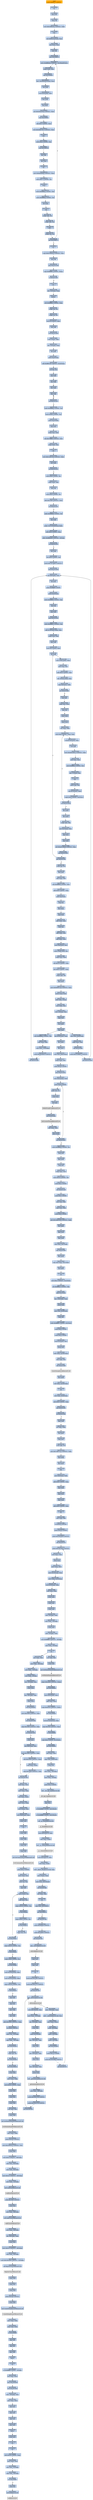 digraph G {
node[shape=rectangle,style=filled,fillcolor=lightsteelblue,color=lightsteelblue]
bgcolor="transparent"
a0x010080e9pushl_0x6b12UINT32[label="start\npushl $0x6b12<UINT32>",fillcolor="orange",color="lightgrey"];
a0x010080eeclc_[label="0x010080ee\nclc "];
a0x010080efpopl_ecx[label="0x010080ef\npopl %ecx"];
a0x010080f0setno_al[label="0x010080f0\nsetno %al"];
a0x010080f3movl_0x5388e5f1UINT32_edx[label="0x010080f3\nmovl $0x5388e5f1<UINT32>, %edx"];
a0x010080f8nop_[label="0x010080f8\nnop "];
a0x010080f9leal_0xf90e2eaedi__eax[label="0x010080f9\nleal 0xf90e2ea(%edi), %eax"];
a0x010080ffleal_esi__eax[label="0x010080ff\nleal (%esi), %eax"];
a0x01008101notb_dl[label="0x01008101\nnotb %dl"];
a0x01008103jmp_0x01008072[label="0x01008103\njmp 0x01008072"];
a0x01008072adcw_0xffff9b9eUINT16_0x100ea00ecx_[label="0x01008072\nadcw $0xffff9b9e<UINT16>, 0x100ea00(%ecx)"];
a0x0100807bxchgl_edx_edx[label="0x0100807b\nxchgl %edx, %edx"];
a0x0100807djmp_0x010080a5[label="0x0100807d\njmp 0x010080a5"];
a0x010080a5leal__1810836392ecx__eax[label="0x010080a5\nleal -1810836392(%ecx), %eax"];
a0x010080abnotl_eax[label="0x010080ab\nnotl %eax"];
a0x010080adleal_0x2debp__eax[label="0x010080ad\nleal 0x2d(%ebp), %eax"];
a0x010080b0decl_eax[label="0x010080b0\ndecl %eax"];
a0x010080b1incl_eax[label="0x010080b1\nincl %eax"];
a0x010080b2xorl_0x43da2059UINT32_edx[label="0x010080b2\nxorl $0x43da2059<UINT32>, %edx"];
a0x010080b8jmp_0x010080c1[label="0x010080b8\njmp 0x010080c1"];
a0x010080c1subl_0x2UINT8_ecx[label="0x010080c1\nsubl $0x2<UINT8>, %ecx"];
a0x010080c4movl_0x3b6b7047UINT32_eax[label="0x010080c4\nmovl $0x3b6b7047<UINT32>, %eax"];
a0x010080c9nop_[label="0x010080c9\nnop "];
a0x010080camovb_0xaUINT8_ah[label="0x010080ca\nmovb $0xa<UINT8>, %ah"];
a0x010080ccjmp_0x0100811f[label="0x010080cc\njmp 0x0100811f"];
a0x0100811fsetl_dh[label="0x0100811f\nsetl %dh"];
a0x01008122notl_eax[label="0x01008122\nnotl %eax"];
a0x01008124cld_[label="0x01008124\ncld "];
a0x01008125movl_0x6aeda09fUINT32_eax[label="0x01008125\nmovl $0x6aeda09f<UINT32>, %eax"];
a0x0100812amovb_0x17UINT8_al[label="0x0100812a\nmovb $0x17<UINT8>, %al"];
a0x0100812cfwait_[label="0x0100812c\nfwait "];
a0x0100812dmovb_0xffffffdcUINT8_dh[label="0x0100812d\nmovb $0xffffffdc<UINT8>, %dh"];
a0x0100812fmovb_0xffffffb4UINT8_dl[label="0x0100812f\nmovb $0xffffffb4<UINT8>, %dl"];
a0x01008131notl_eax[label="0x01008131\nnotl %eax"];
a0x01008133nop_[label="0x01008133\nnop "];
a0x01008134xchgb_dh_dl[label="0x01008134\nxchgb %dh, %dl"];
a0x01008136xchgb_dh_al[label="0x01008136\nxchgb %dh, %al"];
a0x01008138cltd_[label="0x01008138\ncltd "];
a0x01008139xchgb_al_al[label="0x01008139\nxchgb %al, %al"];
a0x0100813bjge_0x01008072[label="0x0100813b\njge 0x01008072"];
a0x01008141stc_[label="0x01008141\nstc "];
a0x01008142cmpl_0x6766da5aUINT32_ecx[label="0x01008142\ncmpl $0x6766da5a<UINT32>, %ecx"];
a0x01008148setb_dl[label="0x01008148\nsetb %dl"];
a0x0100814bjmp_0x010151d4[label="0x0100814b\njmp 0x010151d4"];
a0x010151d4cmpl_0xfffffffeUINT8_esp_[label="0x010151d4\ncmpl $0xfffffffe<UINT8>, (%esp)"];
a0x010151d8ja_0x010151d8[label="0x010151d8\nja 0x010151d8"];
a0x010151dastc_[label="0x010151da\nstc "];
a0x010151dbleal__52esp__esp[label="0x010151db\nleal -52(%esp), %esp"];
a0x010151dfpusha_[label="0x010151df\npusha "];
a0x010151e0subl_0xffffffdcUINT8_esp[label="0x010151e0\nsubl $0xffffffdc<UINT8>, %esp"];
a0x010151e3xchgb_al_al[label="0x010151e3\nxchgb %al, %al"];
a0x010151e5xchgb_cl_cl[label="0x010151e5\nxchgb %cl, %cl"];
a0x010151e7leal_0x1c108410_ebx[label="0x010151e7\nleal 0x1c108410, %ebx"];
a0x010151ednotb_bh[label="0x010151ed\nnotb %bh"];
a0x010151efcall_0x010154df[label="0x010151ef\ncall 0x010154df"];
a0x010154dfmovl_esp__ebp[label="0x010154df\nmovl (%esp), %ebp"];
a0x010154e2leal__32esp__esp[label="0x010154e2\nleal -32(%esp), %esp"];
a0x010154e6incl_edi[label="0x010154e6\nincl %edi"];
a0x010154e7pushl_0x54esp_[label="0x010154e7\npushl 0x54(%esp)"];
a0x010154ebaddl_0xffff1cbfUINT32_0x24esp_[label="0x010154eb\naddl $0xffff1cbf<UINT32>, 0x24(%esp)"];
a0x010154f3orb_bl_dl[label="0x010154f3\norb %bl, %dl"];
a0x010154f5popl_ebx[label="0x010154f5\npopl %ebx"];
a0x010154f6jmp_ebp[label="0x010154f6\njmp %ebp"];
a0x010151f4decl_ebx[label="0x010151f4\ndecl %ebx"];
a0x010151f5decw_bx[label="0x010151f5\ndecw %bx"];
a0x010151f7jne_0x010151f5[label="0x010151f7\njne 0x010151f5"];
a0x010151f9andb_0xffffffd6UINT8_al[label="0x010151f9\nandb $0xffffffd6<UINT8>, %al"];
a0x010151fbmovb_0x6eUINT8_al[label="0x010151fb\nmovb $0x6e<UINT8>, %al"];
a0x010151fdpushl_0x3cebx_[label="0x010151fd\npushl 0x3c(%ebx)"];
a0x01015200popl_ecx[label="0x01015200\npopl %ecx"];
a0x01015201xchgl_esi_edi[label="0x01015201\nxchgl %esi, %edi"];
a0x01015203subl_0x7ffffffdUINT32_ecx[label="0x01015203\nsubl $0x7ffffffd<UINT32>, %ecx"];
a0x01015209xchgl_edx_esi[label="0x01015209\nxchgl %edx, %esi"];
a0x0101520bcld_[label="0x0101520b\ncld "];
a0x0101520cmovl_0x12a9133aUINT32_edx[label="0x0101520c\nmovl $0x12a9133a<UINT32>, %edx"];
a0x01015211notl_edx[label="0x01015211\nnotl %edx"];
a0x01015213jae_0x010151f4[label="0x01015213\njae 0x010151f4"];
a0x01015215movb_0x6UINT8_al[label="0x01015215\nmovb $0x6<UINT8>, %al"];
a0x01015217xchgl_edx_edi[label="0x01015217\nxchgl %edx, %edi"];
a0x01015219notb_al[label="0x01015219\nnotb %al"];
a0x0101521bmovb_0x4UINT8_al[label="0x0101521b\nmovb $0x4<UINT8>, %al"];
a0x0101521dsbbl_0x13e6UINT32_ecx[label="0x0101521d\nsbbl $0x13e6<UINT32>, %ecx"];
a0x01015223jno_0x010151f4[label="0x01015223\njno 0x010151f4"];
a0x01015225addb_0xffffffd8UINT8_dl[label="0x01015225\naddb $0xffffffd8<UINT8>, %dl"];
a0x01015228decl_edi[label="0x01015228\ndecl %edi"];
a0x01015229pushl__2147478556ecxebx_[label="0x01015229\npushl -2147478556(%ecx,%ebx)"];
a0x01015230addl_0x4UINT8_esp[label="0x01015230\naddl $0x4<UINT8>, %esp"];
a0x01015233addw_0xffffbab0UINT16__4esp_[label="0x01015233\naddw $0xffffbab0<UINT16>, -4(%esp)"];
a0x0101523ajne_0x010151f4[label="0x0101523a\njne 0x010151f4"];
a0x0101523cnotl_eax[label="0x0101523c\nnotl %eax"];
a0x0101523eorb_0x0UINT8_al[label="0x0101523e\norb $0x0<UINT8>, %al"];
a0x01015240pushl_0x73c7db91UINT32[label="0x01015240\npushl $0x73c7db91<UINT32>"];
a0x01015245call_0x01015500[label="0x01015245\ncall 0x01015500"];
a0x01015500leal_0x9ebx__ecx[label="0x01015500\nleal 0x9(%ebx), %ecx"];
a0x01015503incl_esi[label="0x01015503\nincl %esi"];
a0x01015504pushl_0xffffffffUINT8[label="0x01015504\npushl $0xffffffff<UINT8>"];
a0x01015506pushl_0x33ecx_[label="0x01015506\npushl 0x33(%ecx)"];
a0x01015509testb_0xfffffff4UINT8_ah[label="0x01015509\ntestb $0xfffffff4<UINT8>, %ah"];
a0x0101550cincb_al[label="0x0101550c\nincb %al"];
a0x0101550epopl_edx[label="0x0101550e\npopl %edx"];
a0x0101550fjmp_0x010153ef[label="0x0101550f\njmp 0x010153ef"];
a0x010153efsubb_0xffffff91UINT8_ah[label="0x010153ef\nsubb $0xffffff91<UINT8>, %ah"];
a0x010153f2addl_0x78edxebx__ecx[label="0x010153f2\naddl 0x78(%edx,%ebx), %ecx"];
a0x010153f6xchgl_edi_edi[label="0x010153f6\nxchgl %edi, %edi"];
a0x010153f8popl_edx[label="0x010153f8\npopl %edx"];
a0x010153f9movl_0x17ecx__edi[label="0x010153f9\nmovl 0x17(%ecx), %edi"];
a0x010153fcincl_edx[label="0x010153fc\nincl %edx"];
a0x010153fdmovl_ediebx__eax[label="0x010153fd\nmovl (%edi,%ebx), %eax"];
a0x01015400movl_esi_esi[label="0x01015400\nmovl %esi, %esi"];
a0x01015402addl_0x4UINT8_edi[label="0x01015402\naddl $0x4<UINT8>, %edi"];
a0x01015405leal__3eaxebx__esi[label="0x01015405\nleal -3(%eax,%ebx), %esi"];
a0x01015409cmpl_0xfecx__edx[label="0x01015409\ncmpl 0xf(%ecx), %edx"];
a0x0101540cjae_0x010150e8[label="0x0101540c\njae 0x010150e8"];
a0x01015412incb_ah[label="0x01015412\nincb %ah"];
a0x01015414cmpl_esi_eax[label="0x01015414\ncmpl %esi, %eax"];
a0x01015416sete_al[label="0x01015416\nsete %al"];
a0x01015419pushl_ebx[label="0x01015419\npushl %ebx"];
a0x0101541apushl_ecx[label="0x0101541a\npushl %ecx"];
a0x0101541bxorl_eax_eax[label="0x0101541b\nxorl %eax, %eax"];
a0x0101541dimull_0xfUINT8_eax_eax[label="0x0101541d\nimull $0xf<UINT8>, %eax, %eax"];
a0x01015420movzbl_0x3esi__ecx[label="0x01015420\nmovzbl 0x3(%esi), %ecx"];
a0x01015424incb_bh[label="0x01015424\nincb %bh"];
a0x01015426movl_0xd4454651UINT32_ebx[label="0x01015426\nmovl $0xd4454651<UINT32>, %ebx"];
a0x0101542bsubl_ecx_eax[label="0x0101542b\nsubl %ecx, %eax"];
a0x0101542dsubl_0xffffffeeUINT8_esi[label="0x0101542d\nsubl $0xffffffee<UINT8>, %esi"];
a0x01015430leal__17esi__esi[label="0x01015430\nleal -17(%esi), %esi"];
a0x01015433nop_[label="0x01015433\nnop "];
a0x01015434movb_ah_bl[label="0x01015434\nmovb %ah, %bl"];
a0x01015436leal_0x13ecx__ebx[label="0x01015436\nleal 0x13(%ecx), %ebx"];
a0x01015439cmpb_0xaUINT8_0x3esi_[label="0x01015439\ncmpb $0xa<UINT8>, 0x3(%esi)"];
a0x0101543djae_0x0101541d[label="0x0101543d\njae 0x0101541d"];
a0x0101543fdecl_ebx[label="0x0101543f\ndecl %ebx"];
a0x01015440decl_ebx[label="0x01015440\ndecl %ebx"];
a0x01015441xchgb_bh_bh[label="0x01015441\nxchgb %bh, %bh"];
a0x01015443xorl_0xcesp__eax[label="0x01015443\nxorl 0xc(%esp), %eax"];
a0x01015447popl_ecx[label="0x01015447\npopl %ecx"];
a0x01015448popl_ebx[label="0x01015448\npopl %ebx"];
a0x01015449xorl_0xa02188a0UINT32_eax[label="0x01015449\nxorl $0xa02188a0<UINT32>, %eax"];
a0x0101544ejmp_0x01015260[label="0x0101544e\njmp 0x01015260"];
a0x01015260jne_0x010153fc[label="0x01015260\njne 0x010153fc"];
a0x01015266testb_al_al[label="0x01015266\ntestb %al, %al"];
a0x01015268decl_esi[label="0x01015268\ndecl %esi"];
a0x01015269andl_esp_edi[label="0x01015269\nandl %esp, %edi"];
a0x0101526bsubl_0xffffffefUINT8_ecx[label="0x0101526b\nsubl $0xffffffef<UINT8>, %ecx"];
a0x0101526eaddl_0x8UINT8_esp[label="0x0101526e\naddl $0x8<UINT8>, %esp"];
a0x01015271pushl_0x2ecx_[label="0x01015271\npushl 0x2(%ecx)"];
a0x01015274setg_al[label="0x01015274\nsetg %al"];
a0x01015277decl_eax[label="0x01015277\ndecl %eax"];
a0x01015278popl_edi[label="0x01015278\npopl %edi"];
a0x01015279addl_edx_edx[label="0x01015279\naddl %edx, %edx"];
a0x0101527bnotb_al[label="0x0101527b\nnotb %al"];
a0x0101527daddl_ebx_edi[label="0x0101527d\naddl %ebx, %edi"];
a0x0101527faddl_ebx_edx[label="0x0101527f\naddl %ebx, %edx"];
a0x01015281movl_0xaecx__esi[label="0x01015281\nmovl 0xa(%ecx), %esi"];
a0x01015284movw_edxesi__ax[label="0x01015284\nmovw (%edx,%esi), %ax"];
a0x01015288xchgl_ecx_edx[label="0x01015288\nxchgl %ecx, %edx"];
a0x0101528ashll_0x10UINT8_eax[label="0x0101528a\nshll $0x10<UINT8>, %eax"];
a0x0101528dshrl_0xeUINT8_eax[label="0x0101528d\nshrl $0xe<UINT8>, %eax"];
a0x01015290xchgb_dh_dl[label="0x01015290\nxchgb %dh, %dl"];
a0x01015292decl_ecx[label="0x01015292\ndecl %ecx"];
a0x01015293movl_0x9e9051cbUINT32_ecx[label="0x01015293\nmovl $0x9e9051cb<UINT32>, %ecx"];
a0x01015298pushl_eaxedi_[label="0x01015298\npushl (%eax,%edi)"];
a0x0101529baddl_ebx_esp_[label="0x0101529b\naddl %ebx, (%esp)"];
a0x0101529emovl_ebx_ecx[label="0x0101529e\nmovl %ebx, %ecx"];
a0x010152a0movl__4esp__eax[label="0x010152a0\nmovl -4(%esp), %eax"];
a0x010152a4popl_esi[label="0x010152a4\npopl %esi"];
a0x010152a5incl_edx[label="0x010152a5\nincl %edx"];
a0x010152a6jmp_eax[label="0x010152a6\njmp %eax"];
a0x0101524amovl_esi_0x44esp_[label="0x0101524a\nmovl %esi, 0x44(%esp)"];
a0x0101524exchgl_eax_edi[label="0x0101524e\nxchgl %eax, %edi"];
a0x0101524fcall_0x010150ee[label="0x0101524f\ncall 0x010150ee"];
a0x010150eepushl_0x522d6607UINT32[label="0x010150ee\npushl $0x522d6607<UINT32>"];
a0x010150f3call_0x01015500[label="0x010150f3\ncall 0x01015500"];
a0x010150f8xorb_0xffffffdaUINT8_ah[label="0x010150f8\nxorb $0xffffffda<UINT8>, %ah"];
a0x010150fbsbbl_esp_edx[label="0x010150fb\nsbbl %esp, %edx"];
a0x010150fdmovl_esi__276ebp_[label="0x010150fd\nmovl %esi, -276(%ebp)"];
a0x01015103pushl_0xcfa549c3UINT32[label="0x01015103\npushl $0xcfa549c3<UINT32>"];
a0x01015108call_0x01015500[label="0x01015108\ncall 0x01015500"];
a0x0101510dleal_0x28esp__eax[label="0x0101510d\nleal 0x28(%esp), %eax"];
a0x01015111incl_edx[label="0x01015111\nincl %edx"];
a0x01015112decl_ecx[label="0x01015112\ndecl %ecx"];
a0x01015113movl_esi_0x4cesp_[label="0x01015113\nmovl %esi, 0x4c(%esp)"];
a0x01015117xchgl_eax_esi[label="0x01015117\nxchgl %eax, %esi"];
a0x01015118pushl_0x20UINT8[label="0x01015118\npushl $0x20<UINT8>"];
a0x0101511ajmp_0x01015453[label="0x0101511a\njmp 0x01015453"];
a0x01015453movl_0x4cesp__edi[label="0x01015453\nmovl 0x4c(%esp), %edi"];
a0x01015457pushl_0x8UINT8[label="0x01015457\npushl $0x8<UINT8>"];
a0x01015459andb_ch_cl[label="0x01015459\nandb %ch, %cl"];
a0x0101545bpushl_esp[label="0x0101545b\npushl %esp"];
a0x0101545ccall_edi[label="0x0101545c\ncall %edi"];
IsBadStringPtrA_kernel32_dll[label="IsBadStringPtrA@kernel32.dll",fillcolor="lightgrey",color="lightgrey"];
a0x0101545ecall_0x50esp_[label="0x0101545e\ncall 0x50(%esp)"];
GetCurrentThread_kernel32_dll[label="GetCurrentThread@kernel32.dll",fillcolor="lightgrey",color="lightgrey"];
a0x01015462sbbl_edx_edx[label="0x01015462\nsbbl %edx, %edx"];
a0x01015464decb_esp_[label="0x01015464\ndecb (%esp)"];
a0x01015467jne_0x01015457[label="0x01015467\njne 0x01015457"];
a0x01015469movb_0xffffffa4UINT8_al[label="0x01015469\nmovb $0xffffffa4<UINT8>, %al"];
a0x0101546bnotb_ch[label="0x0101546b\nnotb %ch"];
a0x0101546dpopl_eax[label="0x0101546d\npopl %eax"];
a0x0101546enotb_al[label="0x0101546e\nnotb %al"];
a0x01015470xchgl_ecx_ecx[label="0x01015470\nxchgl %ecx, %ecx"];
a0x01015472movb_0x5eUINT8_dl[label="0x01015472\nmovb $0x5e<UINT8>, %dl"];
a0x01015474pushl_0x1UINT8[label="0x01015474\npushl $0x1<UINT8>"];
a0x01015476call_0x010152a9[label="0x01015476\ncall 0x010152a9"];
a0x010152a9pushl_0x1UINT8[label="0x010152a9\npushl $0x1<UINT8>"];
a0x010152abmovl_esi_edi[label="0x010152ab\nmovl %esi, %edi"];
a0x010152adcmpl_ecx_edx[label="0x010152ad\ncmpl %ecx, %edx"];
a0x010152afpushl_0x4UINT8[label="0x010152af\npushl $0x4<UINT8>"];
a0x010152b1adcl_0x1ddb1634UINT32_edx[label="0x010152b1\nadcl $0x1ddb1634<UINT32>, %edx"];
a0x010152b7incl_edx[label="0x010152b7\nincl %edx"];
a0x010152b8popl_ecx[label="0x010152b8\npopl %ecx"];
a0x010152b9popl_eax[label="0x010152b9\npopl %eax"];
a0x010152bastosl_eax_es_edi_[label="0x010152ba\nstosl %eax, %es:(%edi)"];
a0x010152bbjmp_0x010150e4[label="0x010152bb\njmp 0x010150e4"];
a0x010150e4decl_eax[label="0x010150e4\ndecl %eax"];
a0x010150e5repz_stosl_eax_es_edi_[label="0x010150e5\nrepz stosl %eax, %es:(%edi)"];
a0x010150e7incl_edx[label="0x010150e7\nincl %edx"];
a0x010150e8ret[label="0x010150e8\nret"];
a0x0101547bmovl_0xcUINT32_0x14esi_[label="0x0101547b\nmovl $0xc<UINT32>, 0x14(%esi)"];
a0x01015482orb_0xffffffa2UINT8_dh[label="0x01015482\norb $0xffffffa2<UINT8>, %dh"];
a0x01015485popl_0x1cesi_[label="0x01015485\npopl 0x1c(%esi)"];
a0x01015488leal__154ebp__eax[label="0x01015488\nleal -154(%ebp), %eax"];
a0x0101548epushl_eax[label="0x0101548e\npushl %eax"];
a0x0101548fmovl_esi_0x18esi_[label="0x0101548f\nmovl %esi, 0x18(%esi)"];
a0x01015492notb_dl[label="0x01015492\nnotb %dl"];
a0x01015494subb_0xfffffffcUINT8_0x2esi_[label="0x01015494\nsubb $0xfffffffc<UINT8>, 0x2(%esi)"];
a0x01015498pushl_0x4UINT8[label="0x01015498\npushl $0x4<UINT8>"];
a0x0101549apushl_0x3UINT8[label="0x0101549a\npushl $0x3<UINT8>"];
a0x0101549cleal_0x14esi__esi[label="0x0101549c\nleal 0x14(%esi), %esi"];
a0x0101549fpushl_esi[label="0x0101549f\npushl %esi"];
a0x010154a0addl_ebp_0x2b6ebp_[label="0x010154a0\naddl %ebp, 0x2b6(%ebp)"];
a0x010154a6testl_edi_esi[label="0x010154a6\ntestl %edi, %esi"];
a0x010154a8call_0x010150e0[label="0x010154a8\ncall 0x010150e0"];
CreateSemaphoreA_kernel32_dll[label="CreateSemaphoreA@kernel32.dll",fillcolor="lightgrey",color="lightgrey"];
a0x010154aedecl_edx[label="0x010154ae\ndecl %edx"];
a0x010154afsubl_ebp_0x2b6ebp_[label="0x010154af\nsubl %ebp, 0x2b6(%ebp)"];
a0x010154b5ret[label="0x010154b5\nret"];
a0x01015254movl_eax_0x34esp_[label="0x01015254\nmovl %eax, 0x34(%esp)"];
a0x01015258subl_0x4UINT8_eax[label="0x01015258\nsubl $0x4<UINT8>, %eax"];
a0x0101525bjmp_0x010152f1[label="0x0101525b\njmp 0x010152f1"];
a0x010152f1jb_0x0101534b[label="0x010152f1\njb 0x0101534b"];
a0x0101534bpopl_edi[label="0x0101534b\npopl %edi"];
a0x0101534corl_ebx_eax[label="0x0101534c\norl %ebx, %eax"];
a0x0101534eincl_ecx[label="0x0101534e\nincl %ecx"];
a0x0101534fpopl_esi[label="0x0101534f\npopl %esi"];
a0x01015350xorb_dh_al[label="0x01015350\nxorb %dh, %al"];
a0x01015352movl_0x7ad871a1UINT32_edx[label="0x01015352\nmovl $0x7ad871a1<UINT32>, %edx"];
a0x01015357popl_ebp[label="0x01015357\npopl %ebp"];
a0x01015358decl_eax[label="0x01015358\ndecl %eax"];
a0x01015359nop_[label="0x01015359\nnop "];
a0x0101535amovl_0x4esp__ebx[label="0x0101535a\nmovl 0x4(%esp), %ebx"];
a0x0101535eaddl_0x8UINT8_esp[label="0x0101535e\naddl $0x8<UINT8>, %esp"];
a0x01015361popl_edx[label="0x01015361\npopl %edx"];
a0x01015362popl_ecx[label="0x01015362\npopl %ecx"];
a0x01015363popl_eax[label="0x01015363\npopl %eax"];
a0x01015364addl_0x0UINT8_ecx[label="0x01015364\naddl $0x0<UINT8>, %ecx"];
a0x01015367cld_[label="0x01015367\ncld "];
a0x01015368movl_edi_edi[label="0x01015368\nmovl %edi, %edi"];
a0x0101536aret_0x30UINT16[label="0x0101536a\nret $0x30<UINT16>"];
a0x01006eb3pushl_0x28UINT8[label="0x01006eb3\npushl $0x28<UINT8>"];
a0x01006eb5pushl_0x1002000UINT32[label="0x01006eb5\npushl $0x1002000<UINT32>"];
a0x01006ebacall_0x01007070[label="0x01006eba\ncall 0x01007070"];
a0x01007070pushl_0x10070dcUINT32[label="0x01007070\npushl $0x10070dc<UINT32>"];
a0x01007075movl_fs_0_eax[label="0x01007075\nmovl %fs:0, %eax"];
a0x0100707bpushl_eax[label="0x0100707b\npushl %eax"];
a0x0100707cmovl_esp_fs_0[label="0x0100707c\nmovl %esp, %fs:0"];
a0x01007083movl_0x10esp__eax[label="0x01007083\nmovl 0x10(%esp), %eax"];
a0x01007087movl_ebp_0x10esp_[label="0x01007087\nmovl %ebp, 0x10(%esp)"];
a0x0100708bleal_0x10esp__ebp[label="0x0100708b\nleal 0x10(%esp), %ebp"];
a0x0100708fsubl_eax_esp[label="0x0100708f\nsubl %eax, %esp"];
a0x01007091pushl_ebx[label="0x01007091\npushl %ebx"];
a0x01007092pushl_esi[label="0x01007092\npushl %esi"];
a0x01007093pushl_edi[label="0x01007093\npushl %edi"];
a0x01007094movl__8ebp__eax[label="0x01007094\nmovl -8(%ebp), %eax"];
a0x01007097movl_esp__24ebp_[label="0x01007097\nmovl %esp, -24(%ebp)"];
a0x0100709apushl_eax[label="0x0100709a\npushl %eax"];
a0x0100709bmovl__4ebp__eax[label="0x0100709b\nmovl -4(%ebp), %eax"];
a0x0100709emovl_0xffffffffUINT32__4ebp_[label="0x0100709e\nmovl $0xffffffff<UINT32>, -4(%ebp)"];
a0x010070a5movl_eax__8ebp_[label="0x010070a5\nmovl %eax, -8(%ebp)"];
a0x010070a8ret[label="0x010070a8\nret"];
a0x01006ebfxorl_edi_edi[label="0x01006ebf\nxorl %edi, %edi"];
a0x01006ec1pushl_edi[label="0x01006ec1\npushl %edi"];
a0x01006ec2call_GetModuleHandleA_kernel32_dll[label="0x01006ec2\ncall GetModuleHandleA@kernel32.dll"];
GetModuleHandleA_kernel32_dll[label="GetModuleHandleA@kernel32.dll",fillcolor="lightgrey",color="lightgrey"];
a0x01006ec8cmpw_0x5a4dUINT16_eax_[label="0x01006ec8\ncmpw $0x5a4d<UINT16>, (%eax)"];
a0x01006ecdjne_0x01006eee[label="0x01006ecd\njne 0x01006eee"];
a0x01006ecfmovl_0x3ceax__ecx[label="0x01006ecf\nmovl 0x3c(%eax), %ecx"];
a0x01006ed2addl_eax_ecx[label="0x01006ed2\naddl %eax, %ecx"];
a0x01006ed4cmpl_0x4550UINT32_ecx_[label="0x01006ed4\ncmpl $0x4550<UINT32>, (%ecx)"];
a0x01006edajne_0x01006eee[label="0x01006eda\njne 0x01006eee"];
a0x01006edcmovzwl_0x18ecx__eax[label="0x01006edc\nmovzwl 0x18(%ecx), %eax"];
a0x01006ee0cmpl_0x10bUINT32_eax[label="0x01006ee0\ncmpl $0x10b<UINT32>, %eax"];
a0x01006ee5je_0x01006f06[label="0x01006ee5\nje 0x01006f06"];
a0x01006f06cmpl_0xeUINT8_0x74ecx_[label="0x01006f06\ncmpl $0xe<UINT8>, 0x74(%ecx)"];
a0x01006f0ajbe_0x01006eee[label="0x01006f0a\njbe 0x01006eee"];
a0x01006f0cxorl_eax_eax[label="0x01006f0c\nxorl %eax, %eax"];
a0x01006f0ecmpl_edi_0xe8ecx_[label="0x01006f0e\ncmpl %edi, 0xe8(%ecx)"];
a0x01006f14setne_al[label="0x01006f14\nsetne %al"];
a0x01006f17movl_eax__28ebp_[label="0x01006f17\nmovl %eax, -28(%ebp)"];
a0x01006f1amovl_edi__4ebp_[label="0x01006f1a\nmovl %edi, -4(%ebp)"];
a0x01006f1dpushl_0x1UINT8[label="0x01006f1d\npushl $0x1<UINT8>"];
a0x01006f1fcall___set_app_type_msvcrt_dll[label="0x01006f1f\ncall __set_app_type@msvcrt.dll"];
a__set_app_type_msvcrt_dll[label="__set_app_type@msvcrt.dll",fillcolor="lightgrey",color="lightgrey"];
a0x01006f25popl_ecx[label="0x01006f25\npopl %ecx"];
a0x01006f26orl_0xffffffffUINT8_0x0100a3a0[label="0x01006f26\norl $0xffffffff<UINT8>, 0x0100a3a0"];
a0x01006f2dorl_0xffffffffUINT8_0x0100a3a4[label="0x01006f2d\norl $0xffffffff<UINT8>, 0x0100a3a4"];
a0x01006f34call___p__fmode_msvcrt_dll[label="0x01006f34\ncall __p__fmode@msvcrt.dll"];
a__p__fmode_msvcrt_dll[label="__p__fmode@msvcrt.dll",fillcolor="lightgrey",color="lightgrey"];
a0x01006f3amovl_0x0100a374_ecx[label="0x01006f3a\nmovl 0x0100a374, %ecx"];
a0x01006f40movl_ecx_eax_[label="0x01006f40\nmovl %ecx, (%eax)"];
a0x01006f42call___p__commode_msvcrt_dll[label="0x01006f42\ncall __p__commode@msvcrt.dll"];
a__p__commode_msvcrt_dll[label="__p__commode@msvcrt.dll",fillcolor="lightgrey",color="lightgrey"];
a0x01006f48movl_0x0100a370_ecx[label="0x01006f48\nmovl 0x0100a370, %ecx"];
a0x01006f4emovl_ecx_eax_[label="0x01006f4e\nmovl %ecx, (%eax)"];
a0x01006f50movl__adjust_fdiv_msvcrt_dll_eax[label="0x01006f50\nmovl _adjust_fdiv@msvcrt.dll, %eax"];
a0x01006f55movl_eax__eax[label="0x01006f55\nmovl (%eax), %eax"];
a0x01006f57movl_eax_0x0100a3a8[label="0x01006f57\nmovl %eax, 0x0100a3a8"];
a0x01006f5ccall_0x010070d8[label="0x01006f5c\ncall 0x010070d8"];
a0x010070d8xorl_eax_eax[label="0x010070d8\nxorl %eax, %eax"];
a0x010070daret[label="0x010070da\nret"];
a0x01006f61cmpl_edi_0x01009010[label="0x01006f61\ncmpl %edi, 0x01009010"];
a0x01006f67jne_0x01006f75[label="0x01006f67\njne 0x01006f75"];
a0x01006f75call_0x010070c6[label="0x01006f75\ncall 0x010070c6"];
a0x010070c6pushl_0x30000UINT32[label="0x010070c6\npushl $0x30000<UINT32>"];
a0x010070cbpushl_0x10000UINT32[label="0x010070cb\npushl $0x10000<UINT32>"];
a0x010070d0call_0x010070e2[label="0x010070d0\ncall 0x010070e2"];
a0x010070e2jmp__controlfp_msvcrt_dll[label="0x010070e2\njmp _controlfp@msvcrt.dll"];
a_controlfp_msvcrt_dll[label="_controlfp@msvcrt.dll",fillcolor="lightgrey",color="lightgrey"];
a0x010070d5popl_ecx[label="0x010070d5\npopl %ecx"];
a0x010070d6popl_ecx[label="0x010070d6\npopl %ecx"];
a0x010070d7ret[label="0x010070d7\nret"];
a0x01006f7apushl_0x1001280UINT32[label="0x01006f7a\npushl $0x1001280<UINT32>"];
a0x01006f7fpushl_0x100127cUINT32[label="0x01006f7f\npushl $0x100127c<UINT32>"];
a0x01006f84call_0x010070c0[label="0x01006f84\ncall 0x010070c0"];
a0x010070c0jmp__initterm_msvcrt_dll[label="0x010070c0\njmp _initterm@msvcrt.dll"];
a_initterm_msvcrt_dll[label="_initterm@msvcrt.dll",fillcolor="lightgrey",color="lightgrey"];
a0x01006f89movl_0x0100a36c_eax[label="0x01006f89\nmovl 0x0100a36c, %eax"];
a0x01006f8emovl_eax__32ebp_[label="0x01006f8e\nmovl %eax, -32(%ebp)"];
a0x01006f91leal__32ebp__eax[label="0x01006f91\nleal -32(%ebp), %eax"];
a0x01006f94pushl_eax[label="0x01006f94\npushl %eax"];
a0x01006f95pushl_0x0100a368[label="0x01006f95\npushl 0x0100a368"];
a0x01006f9bleal__36ebp__eax[label="0x01006f9b\nleal -36(%ebp), %eax"];
a0x01006f9epushl_eax[label="0x01006f9e\npushl %eax"];
a0x01006f9fleal__40ebp__eax[label="0x01006f9f\nleal -40(%ebp), %eax"];
a0x01006fa2pushl_eax[label="0x01006fa2\npushl %eax"];
a0x01006fa3leal__44ebp__eax[label="0x01006fa3\nleal -44(%ebp), %eax"];
a0x01006fa6pushl_eax[label="0x01006fa6\npushl %eax"];
a0x01006fa7call___getmainargs_msvcrt_dll[label="0x01006fa7\ncall __getmainargs@msvcrt.dll"];
a__getmainargs_msvcrt_dll[label="__getmainargs@msvcrt.dll",fillcolor="lightgrey",color="lightgrey"];
a0x01006fadmovl_eax__48ebp_[label="0x01006fad\nmovl %eax, -48(%ebp)"];
a0x01006fb0pushl_0x1001278UINT32[label="0x01006fb0\npushl $0x1001278<UINT32>"];
a0x01006fb5pushl_0x1001274UINT32[label="0x01006fb5\npushl $0x1001274<UINT32>"];
a0x01006fbacall_0x010070c0[label="0x01006fba\ncall 0x010070c0"];
a0x01006fbfmovl__36ebp__eax[label="0x01006fbf\nmovl -36(%ebp), %eax"];
a0x01006fc2movl___initenv_msvcrt_dll_ecx[label="0x01006fc2\nmovl __initenv@msvcrt.dll, %ecx"];
a0x01006fc8movl_eax_ecx_[label="0x01006fc8\nmovl %eax, (%ecx)"];
a0x01006fcapushl__36ebp_[label="0x01006fca\npushl -36(%ebp)"];
a0x01006fcdpushl__40ebp_[label="0x01006fcd\npushl -40(%ebp)"];
a0x01006fd0pushl__44ebp_[label="0x01006fd0\npushl -44(%ebp)"];
a0x01006fd3call_0x01003b09[label="0x01006fd3\ncall 0x01003b09"];
a0x01003b09pushl_0x14UINT8[label="0x01003b09\npushl $0x14<UINT8>"];
a0x01003b0bpushl_0x1001688UINT32[label="0x01003b0b\npushl $0x1001688<UINT32>"];
a0x01003b10call_0x01007070[label="0x01003b10\ncall 0x01007070"];
a0x01003b15xorl_ebx_ebx[label="0x01003b15\nxorl %ebx, %ebx"];
a0x01003b17movl_ebx__28ebp_[label="0x01003b17\nmovl %ebx, -28(%ebp)"];
a0x01003b1amovl_ebx__32ebp_[label="0x01003b1a\nmovl %ebx, -32(%ebp)"];
a0x01003b1dmovl_ebx__4ebp_[label="0x01003b1d\nmovl %ebx, -4(%ebp)"];
a0x01003b20leal__32ebp__eax[label="0x01003b20\nleal -32(%ebp), %eax"];
a0x01003b23pushl_eax[label="0x01003b23\npushl %eax"];
a0x01003b24leal__28ebp__eax[label="0x01003b24\nleal -28(%ebp), %eax"];
a0x01003b27pushl_eax[label="0x01003b27\npushl %eax"];
a0x01003b28call_0x01004ab1[label="0x01003b28\ncall 0x01004ab1"];
a0x01004ab1movl_0x2000UINT32_eax[label="0x01004ab1\nmovl $0x2000<UINT32>, %eax"];
a0x01004ab6call_0x01007030[label="0x01004ab6\ncall 0x01007030"];
a0x01007030cmpl_0x1000UINT32_eax[label="0x01007030\ncmpl $0x1000<UINT32>, %eax"];
a0x01007035jae_0x01007045[label="0x01007035\njae 0x01007045"];
a0x01007045pushl_ecx[label="0x01007045\npushl %ecx"];
a0x01007046leal_0x8esp__ecx[label="0x01007046\nleal 0x8(%esp), %ecx"];
a0x0100704asubl_0x1000UINT32_ecx[label="0x0100704a\nsubl $0x1000<UINT32>, %ecx"];
a0x01007050subl_0x1000UINT32_eax[label="0x01007050\nsubl $0x1000<UINT32>, %eax"];
a0x01007055testl_eax_ecx_[label="0x01007055\ntestl %eax, (%ecx)"];
a0x01007057cmpl_0x1000UINT32_eax[label="0x01007057\ncmpl $0x1000<UINT32>, %eax"];
a0x0100705cjae_0x0100704a[label="0x0100705c\njae 0x0100704a"];
a0x0100705esubl_eax_ecx[label="0x0100705e\nsubl %eax, %ecx"];
a0x01007060movl_esp_eax[label="0x01007060\nmovl %esp, %eax"];
a0x01007062testl_eax_ecx_[label="0x01007062\ntestl %eax, (%ecx)"];
a0x01007064movl_ecx_esp[label="0x01007064\nmovl %ecx, %esp"];
a0x01007066movl_eax__ecx[label="0x01007066\nmovl (%eax), %ecx"];
a0x01007068movl_0x4eax__eax[label="0x01007068\nmovl 0x4(%eax), %eax"];
a0x0100706bpushl_eax[label="0x0100706b\npushl %eax"];
a0x0100706cret[label="0x0100706c\nret"];
a0x01004abbpushl_ebx[label="0x01004abb\npushl %ebx"];
a0x01004abcpushl_ebp[label="0x01004abc\npushl %ebp"];
a0x01004abdpushl_esi[label="0x01004abd\npushl %esi"];
a0x01004abepushl_edi[label="0x01004abe\npushl %edi"];
a0x01004abfcall_GetCommandLineW_kernel32_dll[label="0x01004abf\ncall GetCommandLineW@kernel32.dll"];
GetCommandLineW_kernel32_dll[label="GetCommandLineW@kernel32.dll",fillcolor="lightgrey",color="lightgrey"];
a0x01004ac5pushl_0x2UINT8[label="0x01004ac5\npushl $0x2<UINT8>"];
a0x01004ac7movl_eax_esi[label="0x01004ac7\nmovl %eax, %esi"];
a0x01004ac9xorb_al_al[label="0x01004ac9\nxorb %al, %al"];
a0x01004acbpopl_edi[label="0x01004acb\npopl %edi"];
a0x01004accmovw_esi__cx[label="0x01004acc\nmovw (%esi), %cx"];
a0x01004acfaddl_edi_esi[label="0x01004acf\naddl %edi, %esi"];
a0x01004ad1cmpw_0x20UINT8_cx[label="0x01004ad1\ncmpw $0x20<UINT8>, %cx"];
a0x01004ad5je_0x01004aee[label="0x01004ad5\nje 0x01004aee"];
a0x01004ad7cmpw_0x9UINT8_cx[label="0x01004ad7\ncmpw $0x9<UINT8>, %cx"];
a0x01004adbje_0x01004ae2[label="0x01004adb\nje 0x01004ae2"];
a0x01004addtestw_cx_cx[label="0x01004add\ntestw %cx, %cx"];
a0x01004ae0jne_0x01004acc[label="0x01004ae0\njne 0x01004acc"];
a0x01004ae2cmpw_0x20UINT8_cx[label="0x01004ae2\ncmpw $0x20<UINT8>, %cx"];
a0x01004ae6je_0x01004aee[label="0x01004ae6\nje 0x01004aee"];
a0x01004ae8cmpw_0x9UINT8_cx[label="0x01004ae8\ncmpw $0x9<UINT8>, %cx"];
a0x01004aecjne_0x01004af5[label="0x01004aec\njne 0x01004af5"];
a0x01004af5movl_0x2018esp__ebx[label="0x01004af5\nmovl 0x2018(%esp), %ebx"];
a0x01004afcmovl_0x2014esp__ebp[label="0x01004afc\nmovl 0x2014(%esp), %ebp"];
a0x01004b03cmpw_0x2dUINT8_cx[label="0x01004b03\ncmpw $0x2d<UINT8>, %cx"];
a0x01004b07je_0x01004b16[label="0x01004b07\nje 0x01004b16"];
a0x01004b09popl_edi[label="0x01004b09\npopl %edi"];
a0x01004b0apopl_esi[label="0x01004b0a\npopl %esi"];
a0x01004b0bpopl_ebp[label="0x01004b0b\npopl %ebp"];
a0x01004b0cpopl_ebx[label="0x01004b0c\npopl %ebx"];
a0x01004b0daddl_0x2000UINT32_esp[label="0x01004b0d\naddl $0x2000<UINT32>, %esp"];
a0x01004b13ret_0x8UINT16[label="0x01004b13\nret $0x8<UINT16>"];
a0x01003b2dmovb_al__33ebp_[label="0x01003b2d\nmovb %al, -33(%ebp)"];
a0x01003b30cmpl_ebx__28ebp_[label="0x01003b30\ncmpl %ebx, -28(%ebp)"];
a0x01003b33jbe_0x01003b3c[label="0x01003b33\njbe 0x01003b3c"];
a0x01003b3ccmpb_bl_al[label="0x01003b3c\ncmpb %bl, %al"];
a0x01003b3ejne_0x01003b45[label="0x01003b3e\njne 0x01003b45"];
a0x01003b40call_0x01006b3a[label="0x01003b40\ncall 0x01006b3a"];
a0x01006b3apushl_ebp[label="0x01006b3a\npushl %ebp"];
a0x01006b3bmovl_esp_ebp[label="0x01006b3b\nmovl %esp, %ebp"];
a0x01006b3dsubl_0x44UINT8_esp[label="0x01006b3d\nsubl $0x44<UINT8>, %esp"];
a0x01006b40pushl_ebx[label="0x01006b40\npushl %ebx"];
a0x01006b41pushl_esi[label="0x01006b41\npushl %esi"];
a0x01006b42pushl_edi[label="0x01006b42\npushl %edi"];
a0x01006b43xorl_edi_edi[label="0x01006b43\nxorl %edi, %edi"];
a0x01006b45pushl_edi[label="0x01006b45\npushl %edi"];
a0x01006b46call_GetModuleHandleW_kernel32_dll[label="0x01006b46\ncall GetModuleHandleW@kernel32.dll"];
GetModuleHandleW_kernel32_dll[label="GetModuleHandleW@kernel32.dll",fillcolor="lightgrey",color="lightgrey"];
a0x01006b4cmovl_eax_ebx[label="0x01006b4c\nmovl %eax, %ebx"];
a0x01006b4epushl_0x1fdUINT32[label="0x01006b4e\npushl $0x1fd<UINT32>"];
a0x01006b53movl_0x100653cUINT32_esi[label="0x01006b53\nmovl $0x100653c<UINT32>, %esi"];
a0x01006b58pushl_ebx[label="0x01006b58\npushl %ebx"];
a0x01006b59movl_0x3UINT32__68ebp_[label="0x01006b59\nmovl $0x3<UINT32>, -68(%ebp)"];
a0x01006b60movl_esi__64ebp_[label="0x01006b60\nmovl %esi, -64(%ebp)"];
a0x01006b63movl_edi__60ebp_[label="0x01006b63\nmovl %edi, -60(%ebp)"];
a0x01006b66movl_0x1eUINT32__56ebp_[label="0x01006b66\nmovl $0x1e<UINT32>, -56(%ebp)"];
a0x01006b6dmovl_ebx__52ebp_[label="0x01006b6d\nmovl %ebx, -52(%ebp)"];
a0x01006b70call_LoadIconW_user32_dll[label="0x01006b70\ncall LoadIconW@user32.dll"];
LoadIconW_user32_dll[label="LoadIconW@user32.dll",fillcolor="lightgrey",color="lightgrey"];
a0x01006b76pushl_0x7f00UINT32[label="0x01006b76\npushl $0x7f00<UINT32>"];
a0x01006b7bpushl_edi[label="0x01006b7b\npushl %edi"];
a0x01006b7cmovl_eax__48ebp_[label="0x01006b7c\nmovl %eax, -48(%ebp)"];
a0x01006b7fcall_LoadCursorW_user32_dll[label="0x01006b7f\ncall LoadCursorW@user32.dll"];
LoadCursorW_user32_dll[label="LoadCursorW@user32.dll",fillcolor="lightgrey",color="lightgrey"];
a0x01006b85movl_eax__44ebp_[label="0x01006b85\nmovl %eax, -44(%ebp)"];
a0x01006b88leal__68ebp__eax[label="0x01006b88\nleal -68(%ebp), %eax"];
a0x01006b8bpushl_eax[label="0x01006b8b\npushl %eax"];
a0x01006b8cmovl_0x10UINT32__40ebp_[label="0x01006b8c\nmovl $0x10<UINT32>, -40(%ebp)"];
a0x01006b93movl_edi__36ebp_[label="0x01006b93\nmovl %edi, -36(%ebp)"];
a0x01006b96movl_0x1001f94UINT32__32ebp_[label="0x01006b96\nmovl $0x1001f94<UINT32>, -32(%ebp)"];
a0x01006b9dcall_RegisterClassW_user32_dll[label="0x01006b9d\ncall RegisterClassW@user32.dll"];
RegisterClassW_user32_dll[label="RegisterClassW@user32.dll",fillcolor="lightgrey",color="lightgrey"];
a0x01006ba3pushl_edi[label="0x01006ba3\npushl %edi"];
a0x01006ba4pushl_esi[label="0x01006ba4\npushl %esi"];
a0x01006ba5pushl_edi[label="0x01006ba5\npushl %edi"];
a0x01006ba6pushl_0x1f6UINT32[label="0x01006ba6\npushl $0x1f6<UINT32>"];
a0x01006babpushl_ebx[label="0x01006bab\npushl %ebx"];
a0x01006baccall_CreateDialogParamW_user32_dll[label="0x01006bac\ncall CreateDialogParamW@user32.dll"];
CreateDialogParamW_user32_dll[label="CreateDialogParamW@user32.dll",fillcolor="lightgrey",color="lightgrey"];
a0x01006bb2movl_eax_ebx[label="0x01006bb2\nmovl %eax, %ebx"];
a0x01006bb4cmpl_edi_ebx[label="0x01006bb4\ncmpl %edi, %ebx"];
a0x01006bb6je_0x01006bf9[label="0x01006bb6\nje 0x01006bf9"];
a0x01006bf9popl_edi[label="0x01006bf9\npopl %edi"];
a0x01006bfapopl_esi[label="0x01006bfa\npopl %esi"];
a0x01006bfbpopl_ebx[label="0x01006bfb\npopl %ebx"];
a0x01006bfcleave_[label="0x01006bfc\nleave "];
a0x01006bfdret[label="0x01006bfd\nret"];
a0x01003b45orl_0xffffffffUINT8__4ebp_[label="0x01003b45\norl $0xffffffff<UINT8>, -4(%ebp)"];
a0x01003b49xorl_eax_eax[label="0x01003b49\nxorl %eax, %eax"];
a0x01003b4bjmp_0x01003b5b[label="0x01003b4b\njmp 0x01003b5b"];
a0x01003b5bcall_0x010070a9[label="0x01003b5b\ncall 0x010070a9"];
a0x010070a9movl__16ebp__ecx[label="0x010070a9\nmovl -16(%ebp), %ecx"];
a0x010070acmovl_ecx_fs_0[label="0x010070ac\nmovl %ecx, %fs:0"];
a0x010070b3popl_ecx[label="0x010070b3\npopl %ecx"];
a0x010070b4popl_edi[label="0x010070b4\npopl %edi"];
a0x010070b5popl_esi[label="0x010070b5\npopl %esi"];
a0x010070b6popl_ebx[label="0x010070b6\npopl %ebx"];
a0x010070b7leave_[label="0x010070b7\nleave "];
a0x010070b8pushl_ecx[label="0x010070b8\npushl %ecx"];
a0x010070b9ret[label="0x010070b9\nret"];
a0x01003b60ret[label="0x01003b60\nret"];
a0x01006fd8addl_0x30UINT8_esp[label="0x01006fd8\naddl $0x30<UINT8>, %esp"];
a0x01006fdbmovl_eax_esi[label="0x01006fdb\nmovl %eax, %esi"];
a0x01006fddmovl_esi__52ebp_[label="0x01006fdd\nmovl %esi, -52(%ebp)"];
a0x01006fe0cmpl_edi__28ebp_[label="0x01006fe0\ncmpl %edi, -28(%ebp)"];
a0x01006fe3jne_0x01006fec[label="0x01006fe3\njne 0x01006fec"];
a0x01006fe5pushl_esi[label="0x01006fe5\npushl %esi"];
a0x01006fe6call_exit_msvcrt_dll[label="0x01006fe6\ncall exit@msvcrt.dll"];
exit_msvcrt_dll[label="exit@msvcrt.dll",fillcolor="lightgrey",color="lightgrey"];
a0x010080e9pushl_0x6b12UINT32 -> a0x010080eeclc_ [color="#000000"];
a0x010080eeclc_ -> a0x010080efpopl_ecx [color="#000000"];
a0x010080efpopl_ecx -> a0x010080f0setno_al [color="#000000"];
a0x010080f0setno_al -> a0x010080f3movl_0x5388e5f1UINT32_edx [color="#000000"];
a0x010080f3movl_0x5388e5f1UINT32_edx -> a0x010080f8nop_ [color="#000000"];
a0x010080f8nop_ -> a0x010080f9leal_0xf90e2eaedi__eax [color="#000000"];
a0x010080f9leal_0xf90e2eaedi__eax -> a0x010080ffleal_esi__eax [color="#000000"];
a0x010080ffleal_esi__eax -> a0x01008101notb_dl [color="#000000"];
a0x01008101notb_dl -> a0x01008103jmp_0x01008072 [color="#000000"];
a0x01008103jmp_0x01008072 -> a0x01008072adcw_0xffff9b9eUINT16_0x100ea00ecx_ [color="#000000"];
a0x01008072adcw_0xffff9b9eUINT16_0x100ea00ecx_ -> a0x0100807bxchgl_edx_edx [color="#000000"];
a0x0100807bxchgl_edx_edx -> a0x0100807djmp_0x010080a5 [color="#000000"];
a0x0100807djmp_0x010080a5 -> a0x010080a5leal__1810836392ecx__eax [color="#000000"];
a0x010080a5leal__1810836392ecx__eax -> a0x010080abnotl_eax [color="#000000"];
a0x010080abnotl_eax -> a0x010080adleal_0x2debp__eax [color="#000000"];
a0x010080adleal_0x2debp__eax -> a0x010080b0decl_eax [color="#000000"];
a0x010080b0decl_eax -> a0x010080b1incl_eax [color="#000000"];
a0x010080b1incl_eax -> a0x010080b2xorl_0x43da2059UINT32_edx [color="#000000"];
a0x010080b2xorl_0x43da2059UINT32_edx -> a0x010080b8jmp_0x010080c1 [color="#000000"];
a0x010080b8jmp_0x010080c1 -> a0x010080c1subl_0x2UINT8_ecx [color="#000000"];
a0x010080c1subl_0x2UINT8_ecx -> a0x010080c4movl_0x3b6b7047UINT32_eax [color="#000000"];
a0x010080c4movl_0x3b6b7047UINT32_eax -> a0x010080c9nop_ [color="#000000"];
a0x010080c9nop_ -> a0x010080camovb_0xaUINT8_ah [color="#000000"];
a0x010080camovb_0xaUINT8_ah -> a0x010080ccjmp_0x0100811f [color="#000000"];
a0x010080ccjmp_0x0100811f -> a0x0100811fsetl_dh [color="#000000"];
a0x0100811fsetl_dh -> a0x01008122notl_eax [color="#000000"];
a0x01008122notl_eax -> a0x01008124cld_ [color="#000000"];
a0x01008124cld_ -> a0x01008125movl_0x6aeda09fUINT32_eax [color="#000000"];
a0x01008125movl_0x6aeda09fUINT32_eax -> a0x0100812amovb_0x17UINT8_al [color="#000000"];
a0x0100812amovb_0x17UINT8_al -> a0x0100812cfwait_ [color="#000000"];
a0x0100812cfwait_ -> a0x0100812dmovb_0xffffffdcUINT8_dh [color="#000000"];
a0x0100812dmovb_0xffffffdcUINT8_dh -> a0x0100812fmovb_0xffffffb4UINT8_dl [color="#000000"];
a0x0100812fmovb_0xffffffb4UINT8_dl -> a0x01008131notl_eax [color="#000000"];
a0x01008131notl_eax -> a0x01008133nop_ [color="#000000"];
a0x01008133nop_ -> a0x01008134xchgb_dh_dl [color="#000000"];
a0x01008134xchgb_dh_dl -> a0x01008136xchgb_dh_al [color="#000000"];
a0x01008136xchgb_dh_al -> a0x01008138cltd_ [color="#000000"];
a0x01008138cltd_ -> a0x01008139xchgb_al_al [color="#000000"];
a0x01008139xchgb_al_al -> a0x0100813bjge_0x01008072 [color="#000000"];
a0x0100813bjge_0x01008072 -> a0x01008072adcw_0xffff9b9eUINT16_0x100ea00ecx_ [color="#000000",label="T"];
a0x0100813bjge_0x01008072 -> a0x01008141stc_ [color="#000000",label="F"];
a0x01008141stc_ -> a0x01008142cmpl_0x6766da5aUINT32_ecx [color="#000000"];
a0x01008142cmpl_0x6766da5aUINT32_ecx -> a0x01008148setb_dl [color="#000000"];
a0x01008148setb_dl -> a0x0100814bjmp_0x010151d4 [color="#000000"];
a0x0100814bjmp_0x010151d4 -> a0x010151d4cmpl_0xfffffffeUINT8_esp_ [color="#000000"];
a0x010151d4cmpl_0xfffffffeUINT8_esp_ -> a0x010151d8ja_0x010151d8 [color="#000000"];
a0x010151d8ja_0x010151d8 -> a0x010151dastc_ [color="#000000",label="F"];
a0x010151dastc_ -> a0x010151dbleal__52esp__esp [color="#000000"];
a0x010151dbleal__52esp__esp -> a0x010151dfpusha_ [color="#000000"];
a0x010151dfpusha_ -> a0x010151e0subl_0xffffffdcUINT8_esp [color="#000000"];
a0x010151e0subl_0xffffffdcUINT8_esp -> a0x010151e3xchgb_al_al [color="#000000"];
a0x010151e3xchgb_al_al -> a0x010151e5xchgb_cl_cl [color="#000000"];
a0x010151e5xchgb_cl_cl -> a0x010151e7leal_0x1c108410_ebx [color="#000000"];
a0x010151e7leal_0x1c108410_ebx -> a0x010151ednotb_bh [color="#000000"];
a0x010151ednotb_bh -> a0x010151efcall_0x010154df [color="#000000"];
a0x010151efcall_0x010154df -> a0x010154dfmovl_esp__ebp [color="#000000"];
a0x010154dfmovl_esp__ebp -> a0x010154e2leal__32esp__esp [color="#000000"];
a0x010154e2leal__32esp__esp -> a0x010154e6incl_edi [color="#000000"];
a0x010154e6incl_edi -> a0x010154e7pushl_0x54esp_ [color="#000000"];
a0x010154e7pushl_0x54esp_ -> a0x010154ebaddl_0xffff1cbfUINT32_0x24esp_ [color="#000000"];
a0x010154ebaddl_0xffff1cbfUINT32_0x24esp_ -> a0x010154f3orb_bl_dl [color="#000000"];
a0x010154f3orb_bl_dl -> a0x010154f5popl_ebx [color="#000000"];
a0x010154f5popl_ebx -> a0x010154f6jmp_ebp [color="#000000"];
a0x010154f6jmp_ebp -> a0x010151f4decl_ebx [color="#000000"];
a0x010151f4decl_ebx -> a0x010151f5decw_bx [color="#000000"];
a0x010151f5decw_bx -> a0x010151f7jne_0x010151f5 [color="#000000"];
a0x010151f7jne_0x010151f5 -> a0x010151f5decw_bx [color="#000000",label="T"];
a0x010151f7jne_0x010151f5 -> a0x010151f9andb_0xffffffd6UINT8_al [color="#000000",label="F"];
a0x010151f9andb_0xffffffd6UINT8_al -> a0x010151fbmovb_0x6eUINT8_al [color="#000000"];
a0x010151fbmovb_0x6eUINT8_al -> a0x010151fdpushl_0x3cebx_ [color="#000000"];
a0x010151fdpushl_0x3cebx_ -> a0x01015200popl_ecx [color="#000000"];
a0x01015200popl_ecx -> a0x01015201xchgl_esi_edi [color="#000000"];
a0x01015201xchgl_esi_edi -> a0x01015203subl_0x7ffffffdUINT32_ecx [color="#000000"];
a0x01015203subl_0x7ffffffdUINT32_ecx -> a0x01015209xchgl_edx_esi [color="#000000"];
a0x01015209xchgl_edx_esi -> a0x0101520bcld_ [color="#000000"];
a0x0101520bcld_ -> a0x0101520cmovl_0x12a9133aUINT32_edx [color="#000000"];
a0x0101520cmovl_0x12a9133aUINT32_edx -> a0x01015211notl_edx [color="#000000"];
a0x01015211notl_edx -> a0x01015213jae_0x010151f4 [color="#000000"];
a0x01015213jae_0x010151f4 -> a0x01015215movb_0x6UINT8_al [color="#000000",label="F"];
a0x01015215movb_0x6UINT8_al -> a0x01015217xchgl_edx_edi [color="#000000"];
a0x01015217xchgl_edx_edi -> a0x01015219notb_al [color="#000000"];
a0x01015219notb_al -> a0x0101521bmovb_0x4UINT8_al [color="#000000"];
a0x0101521bmovb_0x4UINT8_al -> a0x0101521dsbbl_0x13e6UINT32_ecx [color="#000000"];
a0x0101521dsbbl_0x13e6UINT32_ecx -> a0x01015223jno_0x010151f4 [color="#000000"];
a0x01015223jno_0x010151f4 -> a0x01015225addb_0xffffffd8UINT8_dl [color="#000000",label="F"];
a0x01015225addb_0xffffffd8UINT8_dl -> a0x01015228decl_edi [color="#000000"];
a0x01015228decl_edi -> a0x01015229pushl__2147478556ecxebx_ [color="#000000"];
a0x01015229pushl__2147478556ecxebx_ -> a0x01015230addl_0x4UINT8_esp [color="#000000"];
a0x01015230addl_0x4UINT8_esp -> a0x01015233addw_0xffffbab0UINT16__4esp_ [color="#000000"];
a0x01015233addw_0xffffbab0UINT16__4esp_ -> a0x0101523ajne_0x010151f4 [color="#000000"];
a0x0101523ajne_0x010151f4 -> a0x0101523cnotl_eax [color="#000000",label="F"];
a0x0101523cnotl_eax -> a0x0101523eorb_0x0UINT8_al [color="#000000"];
a0x0101523eorb_0x0UINT8_al -> a0x01015240pushl_0x73c7db91UINT32 [color="#000000"];
a0x01015240pushl_0x73c7db91UINT32 -> a0x01015245call_0x01015500 [color="#000000"];
a0x01015245call_0x01015500 -> a0x01015500leal_0x9ebx__ecx [color="#000000"];
a0x01015500leal_0x9ebx__ecx -> a0x01015503incl_esi [color="#000000"];
a0x01015503incl_esi -> a0x01015504pushl_0xffffffffUINT8 [color="#000000"];
a0x01015504pushl_0xffffffffUINT8 -> a0x01015506pushl_0x33ecx_ [color="#000000"];
a0x01015506pushl_0x33ecx_ -> a0x01015509testb_0xfffffff4UINT8_ah [color="#000000"];
a0x01015509testb_0xfffffff4UINT8_ah -> a0x0101550cincb_al [color="#000000"];
a0x0101550cincb_al -> a0x0101550epopl_edx [color="#000000"];
a0x0101550epopl_edx -> a0x0101550fjmp_0x010153ef [color="#000000"];
a0x0101550fjmp_0x010153ef -> a0x010153efsubb_0xffffff91UINT8_ah [color="#000000"];
a0x010153efsubb_0xffffff91UINT8_ah -> a0x010153f2addl_0x78edxebx__ecx [color="#000000"];
a0x010153f2addl_0x78edxebx__ecx -> a0x010153f6xchgl_edi_edi [color="#000000"];
a0x010153f6xchgl_edi_edi -> a0x010153f8popl_edx [color="#000000"];
a0x010153f8popl_edx -> a0x010153f9movl_0x17ecx__edi [color="#000000"];
a0x010153f9movl_0x17ecx__edi -> a0x010153fcincl_edx [color="#000000"];
a0x010153fcincl_edx -> a0x010153fdmovl_ediebx__eax [color="#000000"];
a0x010153fdmovl_ediebx__eax -> a0x01015400movl_esi_esi [color="#000000"];
a0x01015400movl_esi_esi -> a0x01015402addl_0x4UINT8_edi [color="#000000"];
a0x01015402addl_0x4UINT8_edi -> a0x01015405leal__3eaxebx__esi [color="#000000"];
a0x01015405leal__3eaxebx__esi -> a0x01015409cmpl_0xfecx__edx [color="#000000"];
a0x01015409cmpl_0xfecx__edx -> a0x0101540cjae_0x010150e8 [color="#000000"];
a0x0101540cjae_0x010150e8 -> a0x01015412incb_ah [color="#000000",label="F"];
a0x01015412incb_ah -> a0x01015414cmpl_esi_eax [color="#000000"];
a0x01015414cmpl_esi_eax -> a0x01015416sete_al [color="#000000"];
a0x01015416sete_al -> a0x01015419pushl_ebx [color="#000000"];
a0x01015419pushl_ebx -> a0x0101541apushl_ecx [color="#000000"];
a0x0101541apushl_ecx -> a0x0101541bxorl_eax_eax [color="#000000"];
a0x0101541bxorl_eax_eax -> a0x0101541dimull_0xfUINT8_eax_eax [color="#000000"];
a0x0101541dimull_0xfUINT8_eax_eax -> a0x01015420movzbl_0x3esi__ecx [color="#000000"];
a0x01015420movzbl_0x3esi__ecx -> a0x01015424incb_bh [color="#000000"];
a0x01015424incb_bh -> a0x01015426movl_0xd4454651UINT32_ebx [color="#000000"];
a0x01015426movl_0xd4454651UINT32_ebx -> a0x0101542bsubl_ecx_eax [color="#000000"];
a0x0101542bsubl_ecx_eax -> a0x0101542dsubl_0xffffffeeUINT8_esi [color="#000000"];
a0x0101542dsubl_0xffffffeeUINT8_esi -> a0x01015430leal__17esi__esi [color="#000000"];
a0x01015430leal__17esi__esi -> a0x01015433nop_ [color="#000000"];
a0x01015433nop_ -> a0x01015434movb_ah_bl [color="#000000"];
a0x01015434movb_ah_bl -> a0x01015436leal_0x13ecx__ebx [color="#000000"];
a0x01015436leal_0x13ecx__ebx -> a0x01015439cmpb_0xaUINT8_0x3esi_ [color="#000000"];
a0x01015439cmpb_0xaUINT8_0x3esi_ -> a0x0101543djae_0x0101541d [color="#000000"];
a0x0101543djae_0x0101541d -> a0x0101541dimull_0xfUINT8_eax_eax [color="#000000",label="T"];
a0x0101543djae_0x0101541d -> a0x0101543fdecl_ebx [color="#000000",label="F"];
a0x0101543fdecl_ebx -> a0x01015440decl_ebx [color="#000000"];
a0x01015440decl_ebx -> a0x01015441xchgb_bh_bh [color="#000000"];
a0x01015441xchgb_bh_bh -> a0x01015443xorl_0xcesp__eax [color="#000000"];
a0x01015443xorl_0xcesp__eax -> a0x01015447popl_ecx [color="#000000"];
a0x01015447popl_ecx -> a0x01015448popl_ebx [color="#000000"];
a0x01015448popl_ebx -> a0x01015449xorl_0xa02188a0UINT32_eax [color="#000000"];
a0x01015449xorl_0xa02188a0UINT32_eax -> a0x0101544ejmp_0x01015260 [color="#000000"];
a0x0101544ejmp_0x01015260 -> a0x01015260jne_0x010153fc [color="#000000"];
a0x01015260jne_0x010153fc -> a0x010153fcincl_edx [color="#000000",label="T"];
a0x01015260jne_0x010153fc -> a0x01015266testb_al_al [color="#000000",label="F"];
a0x01015266testb_al_al -> a0x01015268decl_esi [color="#000000"];
a0x01015268decl_esi -> a0x01015269andl_esp_edi [color="#000000"];
a0x01015269andl_esp_edi -> a0x0101526bsubl_0xffffffefUINT8_ecx [color="#000000"];
a0x0101526bsubl_0xffffffefUINT8_ecx -> a0x0101526eaddl_0x8UINT8_esp [color="#000000"];
a0x0101526eaddl_0x8UINT8_esp -> a0x01015271pushl_0x2ecx_ [color="#000000"];
a0x01015271pushl_0x2ecx_ -> a0x01015274setg_al [color="#000000"];
a0x01015274setg_al -> a0x01015277decl_eax [color="#000000"];
a0x01015277decl_eax -> a0x01015278popl_edi [color="#000000"];
a0x01015278popl_edi -> a0x01015279addl_edx_edx [color="#000000"];
a0x01015279addl_edx_edx -> a0x0101527bnotb_al [color="#000000"];
a0x0101527bnotb_al -> a0x0101527daddl_ebx_edi [color="#000000"];
a0x0101527daddl_ebx_edi -> a0x0101527faddl_ebx_edx [color="#000000"];
a0x0101527faddl_ebx_edx -> a0x01015281movl_0xaecx__esi [color="#000000"];
a0x01015281movl_0xaecx__esi -> a0x01015284movw_edxesi__ax [color="#000000"];
a0x01015284movw_edxesi__ax -> a0x01015288xchgl_ecx_edx [color="#000000"];
a0x01015288xchgl_ecx_edx -> a0x0101528ashll_0x10UINT8_eax [color="#000000"];
a0x0101528ashll_0x10UINT8_eax -> a0x0101528dshrl_0xeUINT8_eax [color="#000000"];
a0x0101528dshrl_0xeUINT8_eax -> a0x01015290xchgb_dh_dl [color="#000000"];
a0x01015290xchgb_dh_dl -> a0x01015292decl_ecx [color="#000000"];
a0x01015292decl_ecx -> a0x01015293movl_0x9e9051cbUINT32_ecx [color="#000000"];
a0x01015293movl_0x9e9051cbUINT32_ecx -> a0x01015298pushl_eaxedi_ [color="#000000"];
a0x01015298pushl_eaxedi_ -> a0x0101529baddl_ebx_esp_ [color="#000000"];
a0x0101529baddl_ebx_esp_ -> a0x0101529emovl_ebx_ecx [color="#000000"];
a0x0101529emovl_ebx_ecx -> a0x010152a0movl__4esp__eax [color="#000000"];
a0x010152a0movl__4esp__eax -> a0x010152a4popl_esi [color="#000000"];
a0x010152a4popl_esi -> a0x010152a5incl_edx [color="#000000"];
a0x010152a5incl_edx -> a0x010152a6jmp_eax [color="#000000"];
a0x010152a6jmp_eax -> a0x0101524amovl_esi_0x44esp_ [color="#000000"];
a0x0101524amovl_esi_0x44esp_ -> a0x0101524exchgl_eax_edi [color="#000000"];
a0x0101524exchgl_eax_edi -> a0x0101524fcall_0x010150ee [color="#000000"];
a0x0101524fcall_0x010150ee -> a0x010150eepushl_0x522d6607UINT32 [color="#000000"];
a0x010150eepushl_0x522d6607UINT32 -> a0x010150f3call_0x01015500 [color="#000000"];
a0x010150f3call_0x01015500 -> a0x01015500leal_0x9ebx__ecx [color="#000000"];
a0x010152a6jmp_eax -> a0x010150f8xorb_0xffffffdaUINT8_ah [color="#000000"];
a0x010150f8xorb_0xffffffdaUINT8_ah -> a0x010150fbsbbl_esp_edx [color="#000000"];
a0x010150fbsbbl_esp_edx -> a0x010150fdmovl_esi__276ebp_ [color="#000000"];
a0x010150fdmovl_esi__276ebp_ -> a0x01015103pushl_0xcfa549c3UINT32 [color="#000000"];
a0x01015103pushl_0xcfa549c3UINT32 -> a0x01015108call_0x01015500 [color="#000000"];
a0x01015108call_0x01015500 -> a0x01015500leal_0x9ebx__ecx [color="#000000"];
a0x010152a6jmp_eax -> a0x0101510dleal_0x28esp__eax [color="#000000"];
a0x0101510dleal_0x28esp__eax -> a0x01015111incl_edx [color="#000000"];
a0x01015111incl_edx -> a0x01015112decl_ecx [color="#000000"];
a0x01015112decl_ecx -> a0x01015113movl_esi_0x4cesp_ [color="#000000"];
a0x01015113movl_esi_0x4cesp_ -> a0x01015117xchgl_eax_esi [color="#000000"];
a0x01015117xchgl_eax_esi -> a0x01015118pushl_0x20UINT8 [color="#000000"];
a0x01015118pushl_0x20UINT8 -> a0x0101511ajmp_0x01015453 [color="#000000"];
a0x0101511ajmp_0x01015453 -> a0x01015453movl_0x4cesp__edi [color="#000000"];
a0x01015453movl_0x4cesp__edi -> a0x01015457pushl_0x8UINT8 [color="#000000"];
a0x01015457pushl_0x8UINT8 -> a0x01015459andb_ch_cl [color="#000000"];
a0x01015459andb_ch_cl -> a0x0101545bpushl_esp [color="#000000"];
a0x0101545bpushl_esp -> a0x0101545ccall_edi [color="#000000"];
a0x0101545ccall_edi -> IsBadStringPtrA_kernel32_dll [color="#000000"];
IsBadStringPtrA_kernel32_dll -> a0x0101545ecall_0x50esp_ [color="#000000"];
a0x0101545ecall_0x50esp_ -> GetCurrentThread_kernel32_dll [color="#000000"];
GetCurrentThread_kernel32_dll -> a0x01015462sbbl_edx_edx [color="#000000"];
a0x01015462sbbl_edx_edx -> a0x01015464decb_esp_ [color="#000000"];
a0x01015464decb_esp_ -> a0x01015467jne_0x01015457 [color="#000000"];
a0x01015467jne_0x01015457 -> a0x01015457pushl_0x8UINT8 [color="#000000",label="T"];
a0x01015467jne_0x01015457 -> a0x01015469movb_0xffffffa4UINT8_al [color="#000000",label="F"];
a0x01015469movb_0xffffffa4UINT8_al -> a0x0101546bnotb_ch [color="#000000"];
a0x0101546bnotb_ch -> a0x0101546dpopl_eax [color="#000000"];
a0x0101546dpopl_eax -> a0x0101546enotb_al [color="#000000"];
a0x0101546enotb_al -> a0x01015470xchgl_ecx_ecx [color="#000000"];
a0x01015470xchgl_ecx_ecx -> a0x01015472movb_0x5eUINT8_dl [color="#000000"];
a0x01015472movb_0x5eUINT8_dl -> a0x01015474pushl_0x1UINT8 [color="#000000"];
a0x01015474pushl_0x1UINT8 -> a0x01015476call_0x010152a9 [color="#000000"];
a0x01015476call_0x010152a9 -> a0x010152a9pushl_0x1UINT8 [color="#000000"];
a0x010152a9pushl_0x1UINT8 -> a0x010152abmovl_esi_edi [color="#000000"];
a0x010152abmovl_esi_edi -> a0x010152adcmpl_ecx_edx [color="#000000"];
a0x010152adcmpl_ecx_edx -> a0x010152afpushl_0x4UINT8 [color="#000000"];
a0x010152afpushl_0x4UINT8 -> a0x010152b1adcl_0x1ddb1634UINT32_edx [color="#000000"];
a0x010152b1adcl_0x1ddb1634UINT32_edx -> a0x010152b7incl_edx [color="#000000"];
a0x010152b7incl_edx -> a0x010152b8popl_ecx [color="#000000"];
a0x010152b8popl_ecx -> a0x010152b9popl_eax [color="#000000"];
a0x010152b9popl_eax -> a0x010152bastosl_eax_es_edi_ [color="#000000"];
a0x010152bastosl_eax_es_edi_ -> a0x010152bbjmp_0x010150e4 [color="#000000"];
a0x010152bbjmp_0x010150e4 -> a0x010150e4decl_eax [color="#000000"];
a0x010150e4decl_eax -> a0x010150e5repz_stosl_eax_es_edi_ [color="#000000"];
a0x010150e5repz_stosl_eax_es_edi_ -> a0x010150e7incl_edx [color="#000000"];
a0x010150e7incl_edx -> a0x010150e8ret [color="#000000"];
a0x010150e8ret -> a0x0101547bmovl_0xcUINT32_0x14esi_ [color="#000000"];
a0x0101547bmovl_0xcUINT32_0x14esi_ -> a0x01015482orb_0xffffffa2UINT8_dh [color="#000000"];
a0x01015482orb_0xffffffa2UINT8_dh -> a0x01015485popl_0x1cesi_ [color="#000000"];
a0x01015485popl_0x1cesi_ -> a0x01015488leal__154ebp__eax [color="#000000"];
a0x01015488leal__154ebp__eax -> a0x0101548epushl_eax [color="#000000"];
a0x0101548epushl_eax -> a0x0101548fmovl_esi_0x18esi_ [color="#000000"];
a0x0101548fmovl_esi_0x18esi_ -> a0x01015492notb_dl [color="#000000"];
a0x01015492notb_dl -> a0x01015494subb_0xfffffffcUINT8_0x2esi_ [color="#000000"];
a0x01015494subb_0xfffffffcUINT8_0x2esi_ -> a0x01015498pushl_0x4UINT8 [color="#000000"];
a0x01015498pushl_0x4UINT8 -> a0x0101549apushl_0x3UINT8 [color="#000000"];
a0x0101549apushl_0x3UINT8 -> a0x0101549cleal_0x14esi__esi [color="#000000"];
a0x0101549cleal_0x14esi__esi -> a0x0101549fpushl_esi [color="#000000"];
a0x0101549fpushl_esi -> a0x010154a0addl_ebp_0x2b6ebp_ [color="#000000"];
a0x010154a0addl_ebp_0x2b6ebp_ -> a0x010154a6testl_edi_esi [color="#000000"];
a0x010154a6testl_edi_esi -> a0x010154a8call_0x010150e0 [color="#000000"];
a0x010154a8call_0x010150e0 -> CreateSemaphoreA_kernel32_dll [color="#000000"];
CreateSemaphoreA_kernel32_dll -> a0x010154aedecl_edx [color="#000000"];
a0x010154aedecl_edx -> a0x010154afsubl_ebp_0x2b6ebp_ [color="#000000"];
a0x010154afsubl_ebp_0x2b6ebp_ -> a0x010154b5ret [color="#000000"];
a0x010154b5ret -> a0x01015254movl_eax_0x34esp_ [color="#000000"];
a0x01015254movl_eax_0x34esp_ -> a0x01015258subl_0x4UINT8_eax [color="#000000"];
a0x01015258subl_0x4UINT8_eax -> a0x0101525bjmp_0x010152f1 [color="#000000"];
a0x0101525bjmp_0x010152f1 -> a0x010152f1jb_0x0101534b [color="#000000"];
a0x010152f1jb_0x0101534b -> a0x0101534bpopl_edi [color="#000000",label="T"];
a0x0101534bpopl_edi -> a0x0101534corl_ebx_eax [color="#000000"];
a0x0101534corl_ebx_eax -> a0x0101534eincl_ecx [color="#000000"];
a0x0101534eincl_ecx -> a0x0101534fpopl_esi [color="#000000"];
a0x0101534fpopl_esi -> a0x01015350xorb_dh_al [color="#000000"];
a0x01015350xorb_dh_al -> a0x01015352movl_0x7ad871a1UINT32_edx [color="#000000"];
a0x01015352movl_0x7ad871a1UINT32_edx -> a0x01015357popl_ebp [color="#000000"];
a0x01015357popl_ebp -> a0x01015358decl_eax [color="#000000"];
a0x01015358decl_eax -> a0x01015359nop_ [color="#000000"];
a0x01015359nop_ -> a0x0101535amovl_0x4esp__ebx [color="#000000"];
a0x0101535amovl_0x4esp__ebx -> a0x0101535eaddl_0x8UINT8_esp [color="#000000"];
a0x0101535eaddl_0x8UINT8_esp -> a0x01015361popl_edx [color="#000000"];
a0x01015361popl_edx -> a0x01015362popl_ecx [color="#000000"];
a0x01015362popl_ecx -> a0x01015363popl_eax [color="#000000"];
a0x01015363popl_eax -> a0x01015364addl_0x0UINT8_ecx [color="#000000"];
a0x01015364addl_0x0UINT8_ecx -> a0x01015367cld_ [color="#000000"];
a0x01015367cld_ -> a0x01015368movl_edi_edi [color="#000000"];
a0x01015368movl_edi_edi -> a0x0101536aret_0x30UINT16 [color="#000000"];
a0x0101536aret_0x30UINT16 -> a0x01006eb3pushl_0x28UINT8 [color="#000000"];
a0x01006eb3pushl_0x28UINT8 -> a0x01006eb5pushl_0x1002000UINT32 [color="#000000"];
a0x01006eb5pushl_0x1002000UINT32 -> a0x01006ebacall_0x01007070 [color="#000000"];
a0x01006ebacall_0x01007070 -> a0x01007070pushl_0x10070dcUINT32 [color="#000000"];
a0x01007070pushl_0x10070dcUINT32 -> a0x01007075movl_fs_0_eax [color="#000000"];
a0x01007075movl_fs_0_eax -> a0x0100707bpushl_eax [color="#000000"];
a0x0100707bpushl_eax -> a0x0100707cmovl_esp_fs_0 [color="#000000"];
a0x0100707cmovl_esp_fs_0 -> a0x01007083movl_0x10esp__eax [color="#000000"];
a0x01007083movl_0x10esp__eax -> a0x01007087movl_ebp_0x10esp_ [color="#000000"];
a0x01007087movl_ebp_0x10esp_ -> a0x0100708bleal_0x10esp__ebp [color="#000000"];
a0x0100708bleal_0x10esp__ebp -> a0x0100708fsubl_eax_esp [color="#000000"];
a0x0100708fsubl_eax_esp -> a0x01007091pushl_ebx [color="#000000"];
a0x01007091pushl_ebx -> a0x01007092pushl_esi [color="#000000"];
a0x01007092pushl_esi -> a0x01007093pushl_edi [color="#000000"];
a0x01007093pushl_edi -> a0x01007094movl__8ebp__eax [color="#000000"];
a0x01007094movl__8ebp__eax -> a0x01007097movl_esp__24ebp_ [color="#000000"];
a0x01007097movl_esp__24ebp_ -> a0x0100709apushl_eax [color="#000000"];
a0x0100709apushl_eax -> a0x0100709bmovl__4ebp__eax [color="#000000"];
a0x0100709bmovl__4ebp__eax -> a0x0100709emovl_0xffffffffUINT32__4ebp_ [color="#000000"];
a0x0100709emovl_0xffffffffUINT32__4ebp_ -> a0x010070a5movl_eax__8ebp_ [color="#000000"];
a0x010070a5movl_eax__8ebp_ -> a0x010070a8ret [color="#000000"];
a0x010070a8ret -> a0x01006ebfxorl_edi_edi [color="#000000"];
a0x01006ebfxorl_edi_edi -> a0x01006ec1pushl_edi [color="#000000"];
a0x01006ec1pushl_edi -> a0x01006ec2call_GetModuleHandleA_kernel32_dll [color="#000000"];
a0x01006ec2call_GetModuleHandleA_kernel32_dll -> GetModuleHandleA_kernel32_dll [color="#000000"];
GetModuleHandleA_kernel32_dll -> a0x01006ec8cmpw_0x5a4dUINT16_eax_ [color="#000000"];
a0x01006ec8cmpw_0x5a4dUINT16_eax_ -> a0x01006ecdjne_0x01006eee [color="#000000"];
a0x01006ecdjne_0x01006eee -> a0x01006ecfmovl_0x3ceax__ecx [color="#000000",label="F"];
a0x01006ecfmovl_0x3ceax__ecx -> a0x01006ed2addl_eax_ecx [color="#000000"];
a0x01006ed2addl_eax_ecx -> a0x01006ed4cmpl_0x4550UINT32_ecx_ [color="#000000"];
a0x01006ed4cmpl_0x4550UINT32_ecx_ -> a0x01006edajne_0x01006eee [color="#000000"];
a0x01006edajne_0x01006eee -> a0x01006edcmovzwl_0x18ecx__eax [color="#000000",label="F"];
a0x01006edcmovzwl_0x18ecx__eax -> a0x01006ee0cmpl_0x10bUINT32_eax [color="#000000"];
a0x01006ee0cmpl_0x10bUINT32_eax -> a0x01006ee5je_0x01006f06 [color="#000000"];
a0x01006ee5je_0x01006f06 -> a0x01006f06cmpl_0xeUINT8_0x74ecx_ [color="#000000",label="T"];
a0x01006f06cmpl_0xeUINT8_0x74ecx_ -> a0x01006f0ajbe_0x01006eee [color="#000000"];
a0x01006f0ajbe_0x01006eee -> a0x01006f0cxorl_eax_eax [color="#000000",label="F"];
a0x01006f0cxorl_eax_eax -> a0x01006f0ecmpl_edi_0xe8ecx_ [color="#000000"];
a0x01006f0ecmpl_edi_0xe8ecx_ -> a0x01006f14setne_al [color="#000000"];
a0x01006f14setne_al -> a0x01006f17movl_eax__28ebp_ [color="#000000"];
a0x01006f17movl_eax__28ebp_ -> a0x01006f1amovl_edi__4ebp_ [color="#000000"];
a0x01006f1amovl_edi__4ebp_ -> a0x01006f1dpushl_0x1UINT8 [color="#000000"];
a0x01006f1dpushl_0x1UINT8 -> a0x01006f1fcall___set_app_type_msvcrt_dll [color="#000000"];
a0x01006f1fcall___set_app_type_msvcrt_dll -> a__set_app_type_msvcrt_dll [color="#000000"];
a__set_app_type_msvcrt_dll -> a0x01006f25popl_ecx [color="#000000"];
a0x01006f25popl_ecx -> a0x01006f26orl_0xffffffffUINT8_0x0100a3a0 [color="#000000"];
a0x01006f26orl_0xffffffffUINT8_0x0100a3a0 -> a0x01006f2dorl_0xffffffffUINT8_0x0100a3a4 [color="#000000"];
a0x01006f2dorl_0xffffffffUINT8_0x0100a3a4 -> a0x01006f34call___p__fmode_msvcrt_dll [color="#000000"];
a0x01006f34call___p__fmode_msvcrt_dll -> a__p__fmode_msvcrt_dll [color="#000000"];
a__p__fmode_msvcrt_dll -> a0x01006f3amovl_0x0100a374_ecx [color="#000000"];
a0x01006f3amovl_0x0100a374_ecx -> a0x01006f40movl_ecx_eax_ [color="#000000"];
a0x01006f40movl_ecx_eax_ -> a0x01006f42call___p__commode_msvcrt_dll [color="#000000"];
a0x01006f42call___p__commode_msvcrt_dll -> a__p__commode_msvcrt_dll [color="#000000"];
a__p__commode_msvcrt_dll -> a0x01006f48movl_0x0100a370_ecx [color="#000000"];
a0x01006f48movl_0x0100a370_ecx -> a0x01006f4emovl_ecx_eax_ [color="#000000"];
a0x01006f4emovl_ecx_eax_ -> a0x01006f50movl__adjust_fdiv_msvcrt_dll_eax [color="#000000"];
a0x01006f50movl__adjust_fdiv_msvcrt_dll_eax -> a0x01006f55movl_eax__eax [color="#000000"];
a0x01006f55movl_eax__eax -> a0x01006f57movl_eax_0x0100a3a8 [color="#000000"];
a0x01006f57movl_eax_0x0100a3a8 -> a0x01006f5ccall_0x010070d8 [color="#000000"];
a0x01006f5ccall_0x010070d8 -> a0x010070d8xorl_eax_eax [color="#000000"];
a0x010070d8xorl_eax_eax -> a0x010070daret [color="#000000"];
a0x010070daret -> a0x01006f61cmpl_edi_0x01009010 [color="#000000"];
a0x01006f61cmpl_edi_0x01009010 -> a0x01006f67jne_0x01006f75 [color="#000000"];
a0x01006f67jne_0x01006f75 -> a0x01006f75call_0x010070c6 [color="#000000",label="T"];
a0x01006f75call_0x010070c6 -> a0x010070c6pushl_0x30000UINT32 [color="#000000"];
a0x010070c6pushl_0x30000UINT32 -> a0x010070cbpushl_0x10000UINT32 [color="#000000"];
a0x010070cbpushl_0x10000UINT32 -> a0x010070d0call_0x010070e2 [color="#000000"];
a0x010070d0call_0x010070e2 -> a0x010070e2jmp__controlfp_msvcrt_dll [color="#000000"];
a0x010070e2jmp__controlfp_msvcrt_dll -> a_controlfp_msvcrt_dll [color="#000000"];
a_controlfp_msvcrt_dll -> a0x010070d5popl_ecx [color="#000000"];
a0x010070d5popl_ecx -> a0x010070d6popl_ecx [color="#000000"];
a0x010070d6popl_ecx -> a0x010070d7ret [color="#000000"];
a0x010070d7ret -> a0x01006f7apushl_0x1001280UINT32 [color="#000000"];
a0x01006f7apushl_0x1001280UINT32 -> a0x01006f7fpushl_0x100127cUINT32 [color="#000000"];
a0x01006f7fpushl_0x100127cUINT32 -> a0x01006f84call_0x010070c0 [color="#000000"];
a0x01006f84call_0x010070c0 -> a0x010070c0jmp__initterm_msvcrt_dll [color="#000000"];
a0x010070c0jmp__initterm_msvcrt_dll -> a_initterm_msvcrt_dll [color="#000000"];
a_initterm_msvcrt_dll -> a0x01006f89movl_0x0100a36c_eax [color="#000000"];
a0x01006f89movl_0x0100a36c_eax -> a0x01006f8emovl_eax__32ebp_ [color="#000000"];
a0x01006f8emovl_eax__32ebp_ -> a0x01006f91leal__32ebp__eax [color="#000000"];
a0x01006f91leal__32ebp__eax -> a0x01006f94pushl_eax [color="#000000"];
a0x01006f94pushl_eax -> a0x01006f95pushl_0x0100a368 [color="#000000"];
a0x01006f95pushl_0x0100a368 -> a0x01006f9bleal__36ebp__eax [color="#000000"];
a0x01006f9bleal__36ebp__eax -> a0x01006f9epushl_eax [color="#000000"];
a0x01006f9epushl_eax -> a0x01006f9fleal__40ebp__eax [color="#000000"];
a0x01006f9fleal__40ebp__eax -> a0x01006fa2pushl_eax [color="#000000"];
a0x01006fa2pushl_eax -> a0x01006fa3leal__44ebp__eax [color="#000000"];
a0x01006fa3leal__44ebp__eax -> a0x01006fa6pushl_eax [color="#000000"];
a0x01006fa6pushl_eax -> a0x01006fa7call___getmainargs_msvcrt_dll [color="#000000"];
a0x01006fa7call___getmainargs_msvcrt_dll -> a__getmainargs_msvcrt_dll [color="#000000"];
a__getmainargs_msvcrt_dll -> a0x01006fadmovl_eax__48ebp_ [color="#000000"];
a0x01006fadmovl_eax__48ebp_ -> a0x01006fb0pushl_0x1001278UINT32 [color="#000000"];
a0x01006fb0pushl_0x1001278UINT32 -> a0x01006fb5pushl_0x1001274UINT32 [color="#000000"];
a0x01006fb5pushl_0x1001274UINT32 -> a0x01006fbacall_0x010070c0 [color="#000000"];
a0x01006fbacall_0x010070c0 -> a0x010070c0jmp__initterm_msvcrt_dll [color="#000000"];
a_initterm_msvcrt_dll -> a0x01006fbfmovl__36ebp__eax [color="#000000"];
a0x01006fbfmovl__36ebp__eax -> a0x01006fc2movl___initenv_msvcrt_dll_ecx [color="#000000"];
a0x01006fc2movl___initenv_msvcrt_dll_ecx -> a0x01006fc8movl_eax_ecx_ [color="#000000"];
a0x01006fc8movl_eax_ecx_ -> a0x01006fcapushl__36ebp_ [color="#000000"];
a0x01006fcapushl__36ebp_ -> a0x01006fcdpushl__40ebp_ [color="#000000"];
a0x01006fcdpushl__40ebp_ -> a0x01006fd0pushl__44ebp_ [color="#000000"];
a0x01006fd0pushl__44ebp_ -> a0x01006fd3call_0x01003b09 [color="#000000"];
a0x01006fd3call_0x01003b09 -> a0x01003b09pushl_0x14UINT8 [color="#000000"];
a0x01003b09pushl_0x14UINT8 -> a0x01003b0bpushl_0x1001688UINT32 [color="#000000"];
a0x01003b0bpushl_0x1001688UINT32 -> a0x01003b10call_0x01007070 [color="#000000"];
a0x01003b10call_0x01007070 -> a0x01007070pushl_0x10070dcUINT32 [color="#000000"];
a0x010070a8ret -> a0x01003b15xorl_ebx_ebx [color="#000000"];
a0x01003b15xorl_ebx_ebx -> a0x01003b17movl_ebx__28ebp_ [color="#000000"];
a0x01003b17movl_ebx__28ebp_ -> a0x01003b1amovl_ebx__32ebp_ [color="#000000"];
a0x01003b1amovl_ebx__32ebp_ -> a0x01003b1dmovl_ebx__4ebp_ [color="#000000"];
a0x01003b1dmovl_ebx__4ebp_ -> a0x01003b20leal__32ebp__eax [color="#000000"];
a0x01003b20leal__32ebp__eax -> a0x01003b23pushl_eax [color="#000000"];
a0x01003b23pushl_eax -> a0x01003b24leal__28ebp__eax [color="#000000"];
a0x01003b24leal__28ebp__eax -> a0x01003b27pushl_eax [color="#000000"];
a0x01003b27pushl_eax -> a0x01003b28call_0x01004ab1 [color="#000000"];
a0x01003b28call_0x01004ab1 -> a0x01004ab1movl_0x2000UINT32_eax [color="#000000"];
a0x01004ab1movl_0x2000UINT32_eax -> a0x01004ab6call_0x01007030 [color="#000000"];
a0x01004ab6call_0x01007030 -> a0x01007030cmpl_0x1000UINT32_eax [color="#000000"];
a0x01007030cmpl_0x1000UINT32_eax -> a0x01007035jae_0x01007045 [color="#000000"];
a0x01007035jae_0x01007045 -> a0x01007045pushl_ecx [color="#000000",label="T"];
a0x01007045pushl_ecx -> a0x01007046leal_0x8esp__ecx [color="#000000"];
a0x01007046leal_0x8esp__ecx -> a0x0100704asubl_0x1000UINT32_ecx [color="#000000"];
a0x0100704asubl_0x1000UINT32_ecx -> a0x01007050subl_0x1000UINT32_eax [color="#000000"];
a0x01007050subl_0x1000UINT32_eax -> a0x01007055testl_eax_ecx_ [color="#000000"];
a0x01007055testl_eax_ecx_ -> a0x01007057cmpl_0x1000UINT32_eax [color="#000000"];
a0x01007057cmpl_0x1000UINT32_eax -> a0x0100705cjae_0x0100704a [color="#000000"];
a0x0100705cjae_0x0100704a -> a0x0100704asubl_0x1000UINT32_ecx [color="#000000",label="T"];
a0x0100705cjae_0x0100704a -> a0x0100705esubl_eax_ecx [color="#000000",label="F"];
a0x0100705esubl_eax_ecx -> a0x01007060movl_esp_eax [color="#000000"];
a0x01007060movl_esp_eax -> a0x01007062testl_eax_ecx_ [color="#000000"];
a0x01007062testl_eax_ecx_ -> a0x01007064movl_ecx_esp [color="#000000"];
a0x01007064movl_ecx_esp -> a0x01007066movl_eax__ecx [color="#000000"];
a0x01007066movl_eax__ecx -> a0x01007068movl_0x4eax__eax [color="#000000"];
a0x01007068movl_0x4eax__eax -> a0x0100706bpushl_eax [color="#000000"];
a0x0100706bpushl_eax -> a0x0100706cret [color="#000000"];
a0x0100706cret -> a0x01004abbpushl_ebx [color="#000000"];
a0x01004abbpushl_ebx -> a0x01004abcpushl_ebp [color="#000000"];
a0x01004abcpushl_ebp -> a0x01004abdpushl_esi [color="#000000"];
a0x01004abdpushl_esi -> a0x01004abepushl_edi [color="#000000"];
a0x01004abepushl_edi -> a0x01004abfcall_GetCommandLineW_kernel32_dll [color="#000000"];
a0x01004abfcall_GetCommandLineW_kernel32_dll -> GetCommandLineW_kernel32_dll [color="#000000"];
GetCommandLineW_kernel32_dll -> a0x01004ac5pushl_0x2UINT8 [color="#000000"];
a0x01004ac5pushl_0x2UINT8 -> a0x01004ac7movl_eax_esi [color="#000000"];
a0x01004ac7movl_eax_esi -> a0x01004ac9xorb_al_al [color="#000000"];
a0x01004ac9xorb_al_al -> a0x01004acbpopl_edi [color="#000000"];
a0x01004acbpopl_edi -> a0x01004accmovw_esi__cx [color="#000000"];
a0x01004accmovw_esi__cx -> a0x01004acfaddl_edi_esi [color="#000000"];
a0x01004acfaddl_edi_esi -> a0x01004ad1cmpw_0x20UINT8_cx [color="#000000"];
a0x01004ad1cmpw_0x20UINT8_cx -> a0x01004ad5je_0x01004aee [color="#000000"];
a0x01004ad5je_0x01004aee -> a0x01004ad7cmpw_0x9UINT8_cx [color="#000000",label="F"];
a0x01004ad7cmpw_0x9UINT8_cx -> a0x01004adbje_0x01004ae2 [color="#000000"];
a0x01004adbje_0x01004ae2 -> a0x01004addtestw_cx_cx [color="#000000",label="F"];
a0x01004addtestw_cx_cx -> a0x01004ae0jne_0x01004acc [color="#000000"];
a0x01004ae0jne_0x01004acc -> a0x01004accmovw_esi__cx [color="#000000",label="T"];
a0x01004ae0jne_0x01004acc -> a0x01004ae2cmpw_0x20UINT8_cx [color="#000000",label="F"];
a0x01004ae2cmpw_0x20UINT8_cx -> a0x01004ae6je_0x01004aee [color="#000000"];
a0x01004ae6je_0x01004aee -> a0x01004ae8cmpw_0x9UINT8_cx [color="#000000",label="F"];
a0x01004ae8cmpw_0x9UINT8_cx -> a0x01004aecjne_0x01004af5 [color="#000000"];
a0x01004aecjne_0x01004af5 -> a0x01004af5movl_0x2018esp__ebx [color="#000000",label="T"];
a0x01004af5movl_0x2018esp__ebx -> a0x01004afcmovl_0x2014esp__ebp [color="#000000"];
a0x01004afcmovl_0x2014esp__ebp -> a0x01004b03cmpw_0x2dUINT8_cx [color="#000000"];
a0x01004b03cmpw_0x2dUINT8_cx -> a0x01004b07je_0x01004b16 [color="#000000"];
a0x01004b07je_0x01004b16 -> a0x01004b09popl_edi [color="#000000",label="F"];
a0x01004b09popl_edi -> a0x01004b0apopl_esi [color="#000000"];
a0x01004b0apopl_esi -> a0x01004b0bpopl_ebp [color="#000000"];
a0x01004b0bpopl_ebp -> a0x01004b0cpopl_ebx [color="#000000"];
a0x01004b0cpopl_ebx -> a0x01004b0daddl_0x2000UINT32_esp [color="#000000"];
a0x01004b0daddl_0x2000UINT32_esp -> a0x01004b13ret_0x8UINT16 [color="#000000"];
a0x01004b13ret_0x8UINT16 -> a0x01003b2dmovb_al__33ebp_ [color="#000000"];
a0x01003b2dmovb_al__33ebp_ -> a0x01003b30cmpl_ebx__28ebp_ [color="#000000"];
a0x01003b30cmpl_ebx__28ebp_ -> a0x01003b33jbe_0x01003b3c [color="#000000"];
a0x01003b33jbe_0x01003b3c -> a0x01003b3ccmpb_bl_al [color="#000000",label="T"];
a0x01003b3ccmpb_bl_al -> a0x01003b3ejne_0x01003b45 [color="#000000"];
a0x01003b3ejne_0x01003b45 -> a0x01003b40call_0x01006b3a [color="#000000",label="F"];
a0x01003b40call_0x01006b3a -> a0x01006b3apushl_ebp [color="#000000"];
a0x01006b3apushl_ebp -> a0x01006b3bmovl_esp_ebp [color="#000000"];
a0x01006b3bmovl_esp_ebp -> a0x01006b3dsubl_0x44UINT8_esp [color="#000000"];
a0x01006b3dsubl_0x44UINT8_esp -> a0x01006b40pushl_ebx [color="#000000"];
a0x01006b40pushl_ebx -> a0x01006b41pushl_esi [color="#000000"];
a0x01006b41pushl_esi -> a0x01006b42pushl_edi [color="#000000"];
a0x01006b42pushl_edi -> a0x01006b43xorl_edi_edi [color="#000000"];
a0x01006b43xorl_edi_edi -> a0x01006b45pushl_edi [color="#000000"];
a0x01006b45pushl_edi -> a0x01006b46call_GetModuleHandleW_kernel32_dll [color="#000000"];
a0x01006b46call_GetModuleHandleW_kernel32_dll -> GetModuleHandleW_kernel32_dll [color="#000000"];
GetModuleHandleW_kernel32_dll -> a0x01006b4cmovl_eax_ebx [color="#000000"];
a0x01006b4cmovl_eax_ebx -> a0x01006b4epushl_0x1fdUINT32 [color="#000000"];
a0x01006b4epushl_0x1fdUINT32 -> a0x01006b53movl_0x100653cUINT32_esi [color="#000000"];
a0x01006b53movl_0x100653cUINT32_esi -> a0x01006b58pushl_ebx [color="#000000"];
a0x01006b58pushl_ebx -> a0x01006b59movl_0x3UINT32__68ebp_ [color="#000000"];
a0x01006b59movl_0x3UINT32__68ebp_ -> a0x01006b60movl_esi__64ebp_ [color="#000000"];
a0x01006b60movl_esi__64ebp_ -> a0x01006b63movl_edi__60ebp_ [color="#000000"];
a0x01006b63movl_edi__60ebp_ -> a0x01006b66movl_0x1eUINT32__56ebp_ [color="#000000"];
a0x01006b66movl_0x1eUINT32__56ebp_ -> a0x01006b6dmovl_ebx__52ebp_ [color="#000000"];
a0x01006b6dmovl_ebx__52ebp_ -> a0x01006b70call_LoadIconW_user32_dll [color="#000000"];
a0x01006b70call_LoadIconW_user32_dll -> LoadIconW_user32_dll [color="#000000"];
LoadIconW_user32_dll -> a0x01006b76pushl_0x7f00UINT32 [color="#000000"];
a0x01006b76pushl_0x7f00UINT32 -> a0x01006b7bpushl_edi [color="#000000"];
a0x01006b7bpushl_edi -> a0x01006b7cmovl_eax__48ebp_ [color="#000000"];
a0x01006b7cmovl_eax__48ebp_ -> a0x01006b7fcall_LoadCursorW_user32_dll [color="#000000"];
a0x01006b7fcall_LoadCursorW_user32_dll -> LoadCursorW_user32_dll [color="#000000"];
LoadCursorW_user32_dll -> a0x01006b85movl_eax__44ebp_ [color="#000000"];
a0x01006b85movl_eax__44ebp_ -> a0x01006b88leal__68ebp__eax [color="#000000"];
a0x01006b88leal__68ebp__eax -> a0x01006b8bpushl_eax [color="#000000"];
a0x01006b8bpushl_eax -> a0x01006b8cmovl_0x10UINT32__40ebp_ [color="#000000"];
a0x01006b8cmovl_0x10UINT32__40ebp_ -> a0x01006b93movl_edi__36ebp_ [color="#000000"];
a0x01006b93movl_edi__36ebp_ -> a0x01006b96movl_0x1001f94UINT32__32ebp_ [color="#000000"];
a0x01006b96movl_0x1001f94UINT32__32ebp_ -> a0x01006b9dcall_RegisterClassW_user32_dll [color="#000000"];
a0x01006b9dcall_RegisterClassW_user32_dll -> RegisterClassW_user32_dll [color="#000000"];
RegisterClassW_user32_dll -> a0x01006ba3pushl_edi [color="#000000"];
a0x01006ba3pushl_edi -> a0x01006ba4pushl_esi [color="#000000"];
a0x01006ba4pushl_esi -> a0x01006ba5pushl_edi [color="#000000"];
a0x01006ba5pushl_edi -> a0x01006ba6pushl_0x1f6UINT32 [color="#000000"];
a0x01006ba6pushl_0x1f6UINT32 -> a0x01006babpushl_ebx [color="#000000"];
a0x01006babpushl_ebx -> a0x01006baccall_CreateDialogParamW_user32_dll [color="#000000"];
a0x01006baccall_CreateDialogParamW_user32_dll -> CreateDialogParamW_user32_dll [color="#000000"];
CreateDialogParamW_user32_dll -> a0x01006bb2movl_eax_ebx [color="#000000"];
a0x01006bb2movl_eax_ebx -> a0x01006bb4cmpl_edi_ebx [color="#000000"];
a0x01006bb4cmpl_edi_ebx -> a0x01006bb6je_0x01006bf9 [color="#000000"];
a0x01006bb6je_0x01006bf9 -> a0x01006bf9popl_edi [color="#000000",label="T"];
a0x01006bf9popl_edi -> a0x01006bfapopl_esi [color="#000000"];
a0x01006bfapopl_esi -> a0x01006bfbpopl_ebx [color="#000000"];
a0x01006bfbpopl_ebx -> a0x01006bfcleave_ [color="#000000"];
a0x01006bfcleave_ -> a0x01006bfdret [color="#000000"];
a0x01006bfdret -> a0x01003b45orl_0xffffffffUINT8__4ebp_ [color="#000000"];
a0x01003b45orl_0xffffffffUINT8__4ebp_ -> a0x01003b49xorl_eax_eax [color="#000000"];
a0x01003b49xorl_eax_eax -> a0x01003b4bjmp_0x01003b5b [color="#000000"];
a0x01003b4bjmp_0x01003b5b -> a0x01003b5bcall_0x010070a9 [color="#000000"];
a0x01003b5bcall_0x010070a9 -> a0x010070a9movl__16ebp__ecx [color="#000000"];
a0x010070a9movl__16ebp__ecx -> a0x010070acmovl_ecx_fs_0 [color="#000000"];
a0x010070acmovl_ecx_fs_0 -> a0x010070b3popl_ecx [color="#000000"];
a0x010070b3popl_ecx -> a0x010070b4popl_edi [color="#000000"];
a0x010070b4popl_edi -> a0x010070b5popl_esi [color="#000000"];
a0x010070b5popl_esi -> a0x010070b6popl_ebx [color="#000000"];
a0x010070b6popl_ebx -> a0x010070b7leave_ [color="#000000"];
a0x010070b7leave_ -> a0x010070b8pushl_ecx [color="#000000"];
a0x010070b8pushl_ecx -> a0x010070b9ret [color="#000000"];
a0x010070b9ret -> a0x01003b60ret [color="#000000"];
a0x01003b60ret -> a0x01006fd8addl_0x30UINT8_esp [color="#000000"];
a0x01006fd8addl_0x30UINT8_esp -> a0x01006fdbmovl_eax_esi [color="#000000"];
a0x01006fdbmovl_eax_esi -> a0x01006fddmovl_esi__52ebp_ [color="#000000"];
a0x01006fddmovl_esi__52ebp_ -> a0x01006fe0cmpl_edi__28ebp_ [color="#000000"];
a0x01006fe0cmpl_edi__28ebp_ -> a0x01006fe3jne_0x01006fec [color="#000000"];
a0x01006fe3jne_0x01006fec -> a0x01006fe5pushl_esi [color="#000000",label="F"];
a0x01006fe5pushl_esi -> a0x01006fe6call_exit_msvcrt_dll [color="#000000"];
a0x01006fe6call_exit_msvcrt_dll -> exit_msvcrt_dll [color="#000000"];
}
